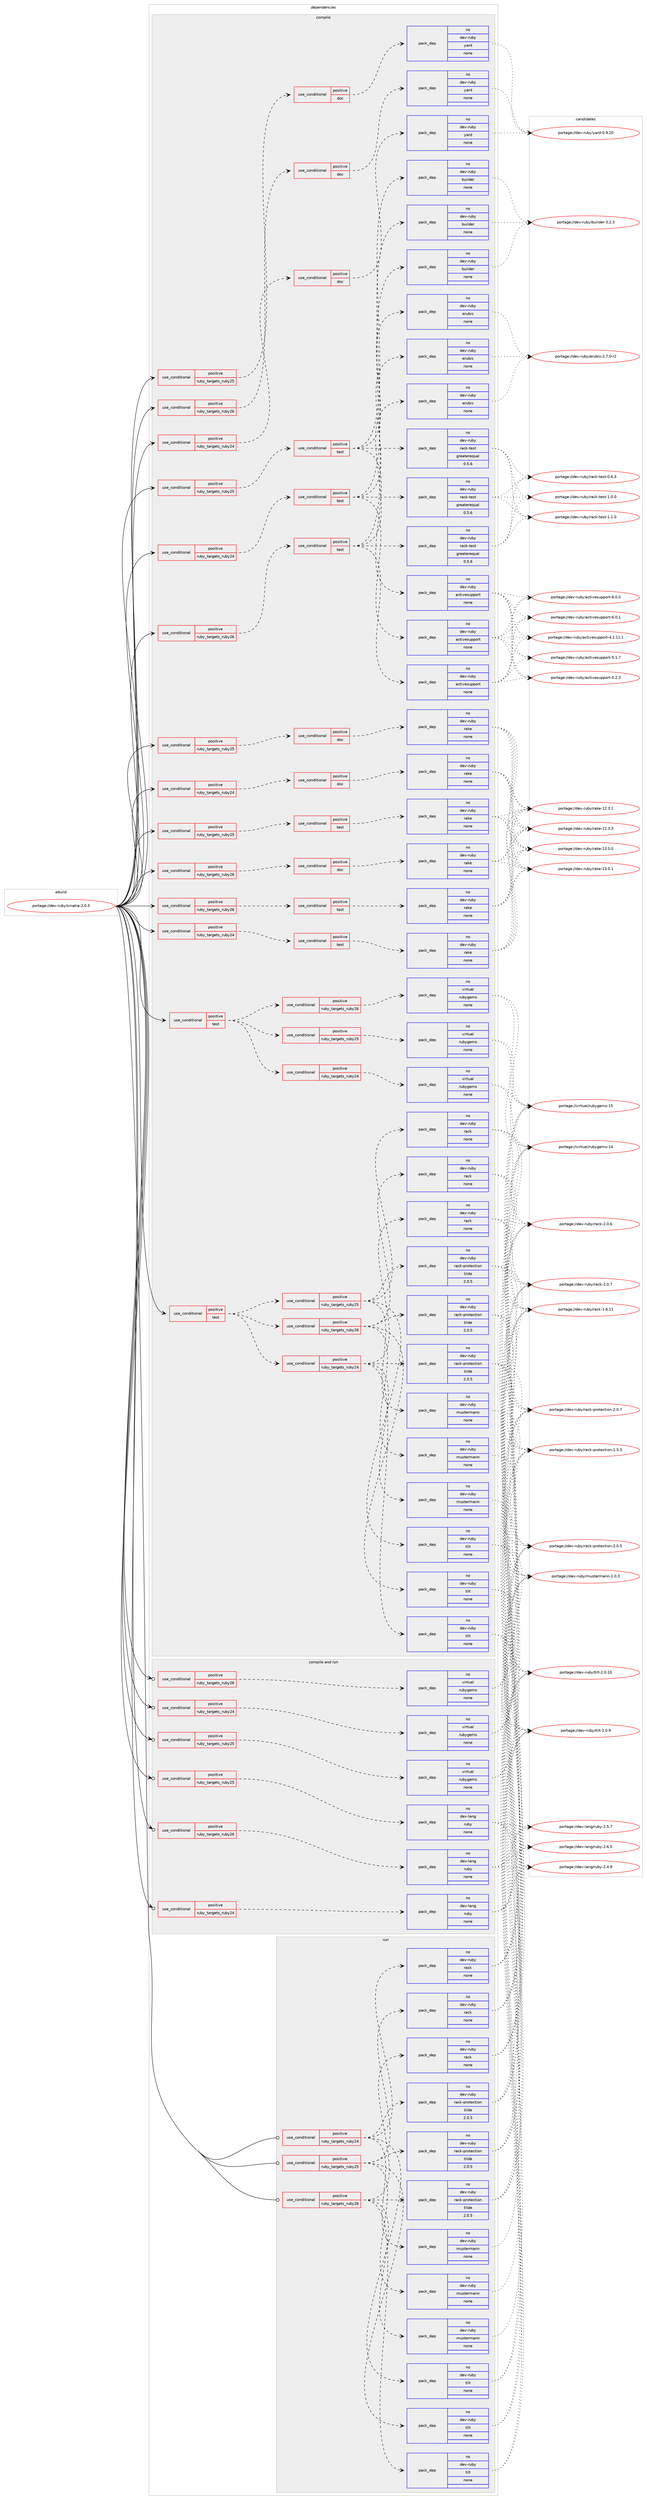 digraph prolog {

# *************
# Graph options
# *************

newrank=true;
concentrate=true;
compound=true;
graph [rankdir=LR,fontname=Helvetica,fontsize=10,ranksep=1.5];#, ranksep=2.5, nodesep=0.2];
edge  [arrowhead=vee];
node  [fontname=Helvetica,fontsize=10];

# **********
# The ebuild
# **********

subgraph cluster_leftcol {
color=gray;
rank=same;
label=<<i>ebuild</i>>;
id [label="portage://dev-ruby/sinatra-2.0.5", color=red, width=4, href="../dev-ruby/sinatra-2.0.5.svg"];
}

# ****************
# The dependencies
# ****************

subgraph cluster_midcol {
color=gray;
label=<<i>dependencies</i>>;
subgraph cluster_compile {
fillcolor="#eeeeee";
style=filled;
label=<<i>compile</i>>;
subgraph cond66553 {
dependency250126 [label=<<TABLE BORDER="0" CELLBORDER="1" CELLSPACING="0" CELLPADDING="4"><TR><TD ROWSPAN="3" CELLPADDING="10">use_conditional</TD></TR><TR><TD>positive</TD></TR><TR><TD>ruby_targets_ruby24</TD></TR></TABLE>>, shape=none, color=red];
subgraph cond66554 {
dependency250127 [label=<<TABLE BORDER="0" CELLBORDER="1" CELLSPACING="0" CELLPADDING="4"><TR><TD ROWSPAN="3" CELLPADDING="10">use_conditional</TD></TR><TR><TD>positive</TD></TR><TR><TD>doc</TD></TR></TABLE>>, shape=none, color=red];
subgraph pack180012 {
dependency250128 [label=<<TABLE BORDER="0" CELLBORDER="1" CELLSPACING="0" CELLPADDING="4" WIDTH="220"><TR><TD ROWSPAN="6" CELLPADDING="30">pack_dep</TD></TR><TR><TD WIDTH="110">no</TD></TR><TR><TD>dev-ruby</TD></TR><TR><TD>rake</TD></TR><TR><TD>none</TD></TR><TR><TD></TD></TR></TABLE>>, shape=none, color=blue];
}
dependency250127:e -> dependency250128:w [weight=20,style="dashed",arrowhead="vee"];
}
dependency250126:e -> dependency250127:w [weight=20,style="dashed",arrowhead="vee"];
}
id:e -> dependency250126:w [weight=20,style="solid",arrowhead="vee"];
subgraph cond66555 {
dependency250129 [label=<<TABLE BORDER="0" CELLBORDER="1" CELLSPACING="0" CELLPADDING="4"><TR><TD ROWSPAN="3" CELLPADDING="10">use_conditional</TD></TR><TR><TD>positive</TD></TR><TR><TD>ruby_targets_ruby24</TD></TR></TABLE>>, shape=none, color=red];
subgraph cond66556 {
dependency250130 [label=<<TABLE BORDER="0" CELLBORDER="1" CELLSPACING="0" CELLPADDING="4"><TR><TD ROWSPAN="3" CELLPADDING="10">use_conditional</TD></TR><TR><TD>positive</TD></TR><TR><TD>doc</TD></TR></TABLE>>, shape=none, color=red];
subgraph pack180013 {
dependency250131 [label=<<TABLE BORDER="0" CELLBORDER="1" CELLSPACING="0" CELLPADDING="4" WIDTH="220"><TR><TD ROWSPAN="6" CELLPADDING="30">pack_dep</TD></TR><TR><TD WIDTH="110">no</TD></TR><TR><TD>dev-ruby</TD></TR><TR><TD>yard</TD></TR><TR><TD>none</TD></TR><TR><TD></TD></TR></TABLE>>, shape=none, color=blue];
}
dependency250130:e -> dependency250131:w [weight=20,style="dashed",arrowhead="vee"];
}
dependency250129:e -> dependency250130:w [weight=20,style="dashed",arrowhead="vee"];
}
id:e -> dependency250129:w [weight=20,style="solid",arrowhead="vee"];
subgraph cond66557 {
dependency250132 [label=<<TABLE BORDER="0" CELLBORDER="1" CELLSPACING="0" CELLPADDING="4"><TR><TD ROWSPAN="3" CELLPADDING="10">use_conditional</TD></TR><TR><TD>positive</TD></TR><TR><TD>ruby_targets_ruby24</TD></TR></TABLE>>, shape=none, color=red];
subgraph cond66558 {
dependency250133 [label=<<TABLE BORDER="0" CELLBORDER="1" CELLSPACING="0" CELLPADDING="4"><TR><TD ROWSPAN="3" CELLPADDING="10">use_conditional</TD></TR><TR><TD>positive</TD></TR><TR><TD>test</TD></TR></TABLE>>, shape=none, color=red];
subgraph pack180014 {
dependency250134 [label=<<TABLE BORDER="0" CELLBORDER="1" CELLSPACING="0" CELLPADDING="4" WIDTH="220"><TR><TD ROWSPAN="6" CELLPADDING="30">pack_dep</TD></TR><TR><TD WIDTH="110">no</TD></TR><TR><TD>dev-ruby</TD></TR><TR><TD>rack-test</TD></TR><TR><TD>greaterequal</TD></TR><TR><TD>0.5.6</TD></TR></TABLE>>, shape=none, color=blue];
}
dependency250133:e -> dependency250134:w [weight=20,style="dashed",arrowhead="vee"];
subgraph pack180015 {
dependency250135 [label=<<TABLE BORDER="0" CELLBORDER="1" CELLSPACING="0" CELLPADDING="4" WIDTH="220"><TR><TD ROWSPAN="6" CELLPADDING="30">pack_dep</TD></TR><TR><TD WIDTH="110">no</TD></TR><TR><TD>dev-ruby</TD></TR><TR><TD>erubis</TD></TR><TR><TD>none</TD></TR><TR><TD></TD></TR></TABLE>>, shape=none, color=blue];
}
dependency250133:e -> dependency250135:w [weight=20,style="dashed",arrowhead="vee"];
subgraph pack180016 {
dependency250136 [label=<<TABLE BORDER="0" CELLBORDER="1" CELLSPACING="0" CELLPADDING="4" WIDTH="220"><TR><TD ROWSPAN="6" CELLPADDING="30">pack_dep</TD></TR><TR><TD WIDTH="110">no</TD></TR><TR><TD>dev-ruby</TD></TR><TR><TD>builder</TD></TR><TR><TD>none</TD></TR><TR><TD></TD></TR></TABLE>>, shape=none, color=blue];
}
dependency250133:e -> dependency250136:w [weight=20,style="dashed",arrowhead="vee"];
subgraph pack180017 {
dependency250137 [label=<<TABLE BORDER="0" CELLBORDER="1" CELLSPACING="0" CELLPADDING="4" WIDTH="220"><TR><TD ROWSPAN="6" CELLPADDING="30">pack_dep</TD></TR><TR><TD WIDTH="110">no</TD></TR><TR><TD>dev-ruby</TD></TR><TR><TD>activesupport</TD></TR><TR><TD>none</TD></TR><TR><TD></TD></TR></TABLE>>, shape=none, color=blue];
}
dependency250133:e -> dependency250137:w [weight=20,style="dashed",arrowhead="vee"];
}
dependency250132:e -> dependency250133:w [weight=20,style="dashed",arrowhead="vee"];
}
id:e -> dependency250132:w [weight=20,style="solid",arrowhead="vee"];
subgraph cond66559 {
dependency250138 [label=<<TABLE BORDER="0" CELLBORDER="1" CELLSPACING="0" CELLPADDING="4"><TR><TD ROWSPAN="3" CELLPADDING="10">use_conditional</TD></TR><TR><TD>positive</TD></TR><TR><TD>ruby_targets_ruby24</TD></TR></TABLE>>, shape=none, color=red];
subgraph cond66560 {
dependency250139 [label=<<TABLE BORDER="0" CELLBORDER="1" CELLSPACING="0" CELLPADDING="4"><TR><TD ROWSPAN="3" CELLPADDING="10">use_conditional</TD></TR><TR><TD>positive</TD></TR><TR><TD>test</TD></TR></TABLE>>, shape=none, color=red];
subgraph pack180018 {
dependency250140 [label=<<TABLE BORDER="0" CELLBORDER="1" CELLSPACING="0" CELLPADDING="4" WIDTH="220"><TR><TD ROWSPAN="6" CELLPADDING="30">pack_dep</TD></TR><TR><TD WIDTH="110">no</TD></TR><TR><TD>dev-ruby</TD></TR><TR><TD>rake</TD></TR><TR><TD>none</TD></TR><TR><TD></TD></TR></TABLE>>, shape=none, color=blue];
}
dependency250139:e -> dependency250140:w [weight=20,style="dashed",arrowhead="vee"];
}
dependency250138:e -> dependency250139:w [weight=20,style="dashed",arrowhead="vee"];
}
id:e -> dependency250138:w [weight=20,style="solid",arrowhead="vee"];
subgraph cond66561 {
dependency250141 [label=<<TABLE BORDER="0" CELLBORDER="1" CELLSPACING="0" CELLPADDING="4"><TR><TD ROWSPAN="3" CELLPADDING="10">use_conditional</TD></TR><TR><TD>positive</TD></TR><TR><TD>ruby_targets_ruby25</TD></TR></TABLE>>, shape=none, color=red];
subgraph cond66562 {
dependency250142 [label=<<TABLE BORDER="0" CELLBORDER="1" CELLSPACING="0" CELLPADDING="4"><TR><TD ROWSPAN="3" CELLPADDING="10">use_conditional</TD></TR><TR><TD>positive</TD></TR><TR><TD>doc</TD></TR></TABLE>>, shape=none, color=red];
subgraph pack180019 {
dependency250143 [label=<<TABLE BORDER="0" CELLBORDER="1" CELLSPACING="0" CELLPADDING="4" WIDTH="220"><TR><TD ROWSPAN="6" CELLPADDING="30">pack_dep</TD></TR><TR><TD WIDTH="110">no</TD></TR><TR><TD>dev-ruby</TD></TR><TR><TD>rake</TD></TR><TR><TD>none</TD></TR><TR><TD></TD></TR></TABLE>>, shape=none, color=blue];
}
dependency250142:e -> dependency250143:w [weight=20,style="dashed",arrowhead="vee"];
}
dependency250141:e -> dependency250142:w [weight=20,style="dashed",arrowhead="vee"];
}
id:e -> dependency250141:w [weight=20,style="solid",arrowhead="vee"];
subgraph cond66563 {
dependency250144 [label=<<TABLE BORDER="0" CELLBORDER="1" CELLSPACING="0" CELLPADDING="4"><TR><TD ROWSPAN="3" CELLPADDING="10">use_conditional</TD></TR><TR><TD>positive</TD></TR><TR><TD>ruby_targets_ruby25</TD></TR></TABLE>>, shape=none, color=red];
subgraph cond66564 {
dependency250145 [label=<<TABLE BORDER="0" CELLBORDER="1" CELLSPACING="0" CELLPADDING="4"><TR><TD ROWSPAN="3" CELLPADDING="10">use_conditional</TD></TR><TR><TD>positive</TD></TR><TR><TD>doc</TD></TR></TABLE>>, shape=none, color=red];
subgraph pack180020 {
dependency250146 [label=<<TABLE BORDER="0" CELLBORDER="1" CELLSPACING="0" CELLPADDING="4" WIDTH="220"><TR><TD ROWSPAN="6" CELLPADDING="30">pack_dep</TD></TR><TR><TD WIDTH="110">no</TD></TR><TR><TD>dev-ruby</TD></TR><TR><TD>yard</TD></TR><TR><TD>none</TD></TR><TR><TD></TD></TR></TABLE>>, shape=none, color=blue];
}
dependency250145:e -> dependency250146:w [weight=20,style="dashed",arrowhead="vee"];
}
dependency250144:e -> dependency250145:w [weight=20,style="dashed",arrowhead="vee"];
}
id:e -> dependency250144:w [weight=20,style="solid",arrowhead="vee"];
subgraph cond66565 {
dependency250147 [label=<<TABLE BORDER="0" CELLBORDER="1" CELLSPACING="0" CELLPADDING="4"><TR><TD ROWSPAN="3" CELLPADDING="10">use_conditional</TD></TR><TR><TD>positive</TD></TR><TR><TD>ruby_targets_ruby25</TD></TR></TABLE>>, shape=none, color=red];
subgraph cond66566 {
dependency250148 [label=<<TABLE BORDER="0" CELLBORDER="1" CELLSPACING="0" CELLPADDING="4"><TR><TD ROWSPAN="3" CELLPADDING="10">use_conditional</TD></TR><TR><TD>positive</TD></TR><TR><TD>test</TD></TR></TABLE>>, shape=none, color=red];
subgraph pack180021 {
dependency250149 [label=<<TABLE BORDER="0" CELLBORDER="1" CELLSPACING="0" CELLPADDING="4" WIDTH="220"><TR><TD ROWSPAN="6" CELLPADDING="30">pack_dep</TD></TR><TR><TD WIDTH="110">no</TD></TR><TR><TD>dev-ruby</TD></TR><TR><TD>rack-test</TD></TR><TR><TD>greaterequal</TD></TR><TR><TD>0.5.6</TD></TR></TABLE>>, shape=none, color=blue];
}
dependency250148:e -> dependency250149:w [weight=20,style="dashed",arrowhead="vee"];
subgraph pack180022 {
dependency250150 [label=<<TABLE BORDER="0" CELLBORDER="1" CELLSPACING="0" CELLPADDING="4" WIDTH="220"><TR><TD ROWSPAN="6" CELLPADDING="30">pack_dep</TD></TR><TR><TD WIDTH="110">no</TD></TR><TR><TD>dev-ruby</TD></TR><TR><TD>erubis</TD></TR><TR><TD>none</TD></TR><TR><TD></TD></TR></TABLE>>, shape=none, color=blue];
}
dependency250148:e -> dependency250150:w [weight=20,style="dashed",arrowhead="vee"];
subgraph pack180023 {
dependency250151 [label=<<TABLE BORDER="0" CELLBORDER="1" CELLSPACING="0" CELLPADDING="4" WIDTH="220"><TR><TD ROWSPAN="6" CELLPADDING="30">pack_dep</TD></TR><TR><TD WIDTH="110">no</TD></TR><TR><TD>dev-ruby</TD></TR><TR><TD>builder</TD></TR><TR><TD>none</TD></TR><TR><TD></TD></TR></TABLE>>, shape=none, color=blue];
}
dependency250148:e -> dependency250151:w [weight=20,style="dashed",arrowhead="vee"];
subgraph pack180024 {
dependency250152 [label=<<TABLE BORDER="0" CELLBORDER="1" CELLSPACING="0" CELLPADDING="4" WIDTH="220"><TR><TD ROWSPAN="6" CELLPADDING="30">pack_dep</TD></TR><TR><TD WIDTH="110">no</TD></TR><TR><TD>dev-ruby</TD></TR><TR><TD>activesupport</TD></TR><TR><TD>none</TD></TR><TR><TD></TD></TR></TABLE>>, shape=none, color=blue];
}
dependency250148:e -> dependency250152:w [weight=20,style="dashed",arrowhead="vee"];
}
dependency250147:e -> dependency250148:w [weight=20,style="dashed",arrowhead="vee"];
}
id:e -> dependency250147:w [weight=20,style="solid",arrowhead="vee"];
subgraph cond66567 {
dependency250153 [label=<<TABLE BORDER="0" CELLBORDER="1" CELLSPACING="0" CELLPADDING="4"><TR><TD ROWSPAN="3" CELLPADDING="10">use_conditional</TD></TR><TR><TD>positive</TD></TR><TR><TD>ruby_targets_ruby25</TD></TR></TABLE>>, shape=none, color=red];
subgraph cond66568 {
dependency250154 [label=<<TABLE BORDER="0" CELLBORDER="1" CELLSPACING="0" CELLPADDING="4"><TR><TD ROWSPAN="3" CELLPADDING="10">use_conditional</TD></TR><TR><TD>positive</TD></TR><TR><TD>test</TD></TR></TABLE>>, shape=none, color=red];
subgraph pack180025 {
dependency250155 [label=<<TABLE BORDER="0" CELLBORDER="1" CELLSPACING="0" CELLPADDING="4" WIDTH="220"><TR><TD ROWSPAN="6" CELLPADDING="30">pack_dep</TD></TR><TR><TD WIDTH="110">no</TD></TR><TR><TD>dev-ruby</TD></TR><TR><TD>rake</TD></TR><TR><TD>none</TD></TR><TR><TD></TD></TR></TABLE>>, shape=none, color=blue];
}
dependency250154:e -> dependency250155:w [weight=20,style="dashed",arrowhead="vee"];
}
dependency250153:e -> dependency250154:w [weight=20,style="dashed",arrowhead="vee"];
}
id:e -> dependency250153:w [weight=20,style="solid",arrowhead="vee"];
subgraph cond66569 {
dependency250156 [label=<<TABLE BORDER="0" CELLBORDER="1" CELLSPACING="0" CELLPADDING="4"><TR><TD ROWSPAN="3" CELLPADDING="10">use_conditional</TD></TR><TR><TD>positive</TD></TR><TR><TD>ruby_targets_ruby26</TD></TR></TABLE>>, shape=none, color=red];
subgraph cond66570 {
dependency250157 [label=<<TABLE BORDER="0" CELLBORDER="1" CELLSPACING="0" CELLPADDING="4"><TR><TD ROWSPAN="3" CELLPADDING="10">use_conditional</TD></TR><TR><TD>positive</TD></TR><TR><TD>doc</TD></TR></TABLE>>, shape=none, color=red];
subgraph pack180026 {
dependency250158 [label=<<TABLE BORDER="0" CELLBORDER="1" CELLSPACING="0" CELLPADDING="4" WIDTH="220"><TR><TD ROWSPAN="6" CELLPADDING="30">pack_dep</TD></TR><TR><TD WIDTH="110">no</TD></TR><TR><TD>dev-ruby</TD></TR><TR><TD>rake</TD></TR><TR><TD>none</TD></TR><TR><TD></TD></TR></TABLE>>, shape=none, color=blue];
}
dependency250157:e -> dependency250158:w [weight=20,style="dashed",arrowhead="vee"];
}
dependency250156:e -> dependency250157:w [weight=20,style="dashed",arrowhead="vee"];
}
id:e -> dependency250156:w [weight=20,style="solid",arrowhead="vee"];
subgraph cond66571 {
dependency250159 [label=<<TABLE BORDER="0" CELLBORDER="1" CELLSPACING="0" CELLPADDING="4"><TR><TD ROWSPAN="3" CELLPADDING="10">use_conditional</TD></TR><TR><TD>positive</TD></TR><TR><TD>ruby_targets_ruby26</TD></TR></TABLE>>, shape=none, color=red];
subgraph cond66572 {
dependency250160 [label=<<TABLE BORDER="0" CELLBORDER="1" CELLSPACING="0" CELLPADDING="4"><TR><TD ROWSPAN="3" CELLPADDING="10">use_conditional</TD></TR><TR><TD>positive</TD></TR><TR><TD>doc</TD></TR></TABLE>>, shape=none, color=red];
subgraph pack180027 {
dependency250161 [label=<<TABLE BORDER="0" CELLBORDER="1" CELLSPACING="0" CELLPADDING="4" WIDTH="220"><TR><TD ROWSPAN="6" CELLPADDING="30">pack_dep</TD></TR><TR><TD WIDTH="110">no</TD></TR><TR><TD>dev-ruby</TD></TR><TR><TD>yard</TD></TR><TR><TD>none</TD></TR><TR><TD></TD></TR></TABLE>>, shape=none, color=blue];
}
dependency250160:e -> dependency250161:w [weight=20,style="dashed",arrowhead="vee"];
}
dependency250159:e -> dependency250160:w [weight=20,style="dashed",arrowhead="vee"];
}
id:e -> dependency250159:w [weight=20,style="solid",arrowhead="vee"];
subgraph cond66573 {
dependency250162 [label=<<TABLE BORDER="0" CELLBORDER="1" CELLSPACING="0" CELLPADDING="4"><TR><TD ROWSPAN="3" CELLPADDING="10">use_conditional</TD></TR><TR><TD>positive</TD></TR><TR><TD>ruby_targets_ruby26</TD></TR></TABLE>>, shape=none, color=red];
subgraph cond66574 {
dependency250163 [label=<<TABLE BORDER="0" CELLBORDER="1" CELLSPACING="0" CELLPADDING="4"><TR><TD ROWSPAN="3" CELLPADDING="10">use_conditional</TD></TR><TR><TD>positive</TD></TR><TR><TD>test</TD></TR></TABLE>>, shape=none, color=red];
subgraph pack180028 {
dependency250164 [label=<<TABLE BORDER="0" CELLBORDER="1" CELLSPACING="0" CELLPADDING="4" WIDTH="220"><TR><TD ROWSPAN="6" CELLPADDING="30">pack_dep</TD></TR><TR><TD WIDTH="110">no</TD></TR><TR><TD>dev-ruby</TD></TR><TR><TD>rack-test</TD></TR><TR><TD>greaterequal</TD></TR><TR><TD>0.5.6</TD></TR></TABLE>>, shape=none, color=blue];
}
dependency250163:e -> dependency250164:w [weight=20,style="dashed",arrowhead="vee"];
subgraph pack180029 {
dependency250165 [label=<<TABLE BORDER="0" CELLBORDER="1" CELLSPACING="0" CELLPADDING="4" WIDTH="220"><TR><TD ROWSPAN="6" CELLPADDING="30">pack_dep</TD></TR><TR><TD WIDTH="110">no</TD></TR><TR><TD>dev-ruby</TD></TR><TR><TD>erubis</TD></TR><TR><TD>none</TD></TR><TR><TD></TD></TR></TABLE>>, shape=none, color=blue];
}
dependency250163:e -> dependency250165:w [weight=20,style="dashed",arrowhead="vee"];
subgraph pack180030 {
dependency250166 [label=<<TABLE BORDER="0" CELLBORDER="1" CELLSPACING="0" CELLPADDING="4" WIDTH="220"><TR><TD ROWSPAN="6" CELLPADDING="30">pack_dep</TD></TR><TR><TD WIDTH="110">no</TD></TR><TR><TD>dev-ruby</TD></TR><TR><TD>builder</TD></TR><TR><TD>none</TD></TR><TR><TD></TD></TR></TABLE>>, shape=none, color=blue];
}
dependency250163:e -> dependency250166:w [weight=20,style="dashed",arrowhead="vee"];
subgraph pack180031 {
dependency250167 [label=<<TABLE BORDER="0" CELLBORDER="1" CELLSPACING="0" CELLPADDING="4" WIDTH="220"><TR><TD ROWSPAN="6" CELLPADDING="30">pack_dep</TD></TR><TR><TD WIDTH="110">no</TD></TR><TR><TD>dev-ruby</TD></TR><TR><TD>activesupport</TD></TR><TR><TD>none</TD></TR><TR><TD></TD></TR></TABLE>>, shape=none, color=blue];
}
dependency250163:e -> dependency250167:w [weight=20,style="dashed",arrowhead="vee"];
}
dependency250162:e -> dependency250163:w [weight=20,style="dashed",arrowhead="vee"];
}
id:e -> dependency250162:w [weight=20,style="solid",arrowhead="vee"];
subgraph cond66575 {
dependency250168 [label=<<TABLE BORDER="0" CELLBORDER="1" CELLSPACING="0" CELLPADDING="4"><TR><TD ROWSPAN="3" CELLPADDING="10">use_conditional</TD></TR><TR><TD>positive</TD></TR><TR><TD>ruby_targets_ruby26</TD></TR></TABLE>>, shape=none, color=red];
subgraph cond66576 {
dependency250169 [label=<<TABLE BORDER="0" CELLBORDER="1" CELLSPACING="0" CELLPADDING="4"><TR><TD ROWSPAN="3" CELLPADDING="10">use_conditional</TD></TR><TR><TD>positive</TD></TR><TR><TD>test</TD></TR></TABLE>>, shape=none, color=red];
subgraph pack180032 {
dependency250170 [label=<<TABLE BORDER="0" CELLBORDER="1" CELLSPACING="0" CELLPADDING="4" WIDTH="220"><TR><TD ROWSPAN="6" CELLPADDING="30">pack_dep</TD></TR><TR><TD WIDTH="110">no</TD></TR><TR><TD>dev-ruby</TD></TR><TR><TD>rake</TD></TR><TR><TD>none</TD></TR><TR><TD></TD></TR></TABLE>>, shape=none, color=blue];
}
dependency250169:e -> dependency250170:w [weight=20,style="dashed",arrowhead="vee"];
}
dependency250168:e -> dependency250169:w [weight=20,style="dashed",arrowhead="vee"];
}
id:e -> dependency250168:w [weight=20,style="solid",arrowhead="vee"];
subgraph cond66577 {
dependency250171 [label=<<TABLE BORDER="0" CELLBORDER="1" CELLSPACING="0" CELLPADDING="4"><TR><TD ROWSPAN="3" CELLPADDING="10">use_conditional</TD></TR><TR><TD>positive</TD></TR><TR><TD>test</TD></TR></TABLE>>, shape=none, color=red];
subgraph cond66578 {
dependency250172 [label=<<TABLE BORDER="0" CELLBORDER="1" CELLSPACING="0" CELLPADDING="4"><TR><TD ROWSPAN="3" CELLPADDING="10">use_conditional</TD></TR><TR><TD>positive</TD></TR><TR><TD>ruby_targets_ruby24</TD></TR></TABLE>>, shape=none, color=red];
subgraph pack180033 {
dependency250173 [label=<<TABLE BORDER="0" CELLBORDER="1" CELLSPACING="0" CELLPADDING="4" WIDTH="220"><TR><TD ROWSPAN="6" CELLPADDING="30">pack_dep</TD></TR><TR><TD WIDTH="110">no</TD></TR><TR><TD>dev-ruby</TD></TR><TR><TD>mustermann</TD></TR><TR><TD>none</TD></TR><TR><TD></TD></TR></TABLE>>, shape=none, color=blue];
}
dependency250172:e -> dependency250173:w [weight=20,style="dashed",arrowhead="vee"];
subgraph pack180034 {
dependency250174 [label=<<TABLE BORDER="0" CELLBORDER="1" CELLSPACING="0" CELLPADDING="4" WIDTH="220"><TR><TD ROWSPAN="6" CELLPADDING="30">pack_dep</TD></TR><TR><TD WIDTH="110">no</TD></TR><TR><TD>dev-ruby</TD></TR><TR><TD>rack</TD></TR><TR><TD>none</TD></TR><TR><TD></TD></TR></TABLE>>, shape=none, color=blue];
}
dependency250172:e -> dependency250174:w [weight=20,style="dashed",arrowhead="vee"];
subgraph pack180035 {
dependency250175 [label=<<TABLE BORDER="0" CELLBORDER="1" CELLSPACING="0" CELLPADDING="4" WIDTH="220"><TR><TD ROWSPAN="6" CELLPADDING="30">pack_dep</TD></TR><TR><TD WIDTH="110">no</TD></TR><TR><TD>dev-ruby</TD></TR><TR><TD>rack-protection</TD></TR><TR><TD>tilde</TD></TR><TR><TD>2.0.5</TD></TR></TABLE>>, shape=none, color=blue];
}
dependency250172:e -> dependency250175:w [weight=20,style="dashed",arrowhead="vee"];
subgraph pack180036 {
dependency250176 [label=<<TABLE BORDER="0" CELLBORDER="1" CELLSPACING="0" CELLPADDING="4" WIDTH="220"><TR><TD ROWSPAN="6" CELLPADDING="30">pack_dep</TD></TR><TR><TD WIDTH="110">no</TD></TR><TR><TD>dev-ruby</TD></TR><TR><TD>tilt</TD></TR><TR><TD>none</TD></TR><TR><TD></TD></TR></TABLE>>, shape=none, color=blue];
}
dependency250172:e -> dependency250176:w [weight=20,style="dashed",arrowhead="vee"];
}
dependency250171:e -> dependency250172:w [weight=20,style="dashed",arrowhead="vee"];
subgraph cond66579 {
dependency250177 [label=<<TABLE BORDER="0" CELLBORDER="1" CELLSPACING="0" CELLPADDING="4"><TR><TD ROWSPAN="3" CELLPADDING="10">use_conditional</TD></TR><TR><TD>positive</TD></TR><TR><TD>ruby_targets_ruby25</TD></TR></TABLE>>, shape=none, color=red];
subgraph pack180037 {
dependency250178 [label=<<TABLE BORDER="0" CELLBORDER="1" CELLSPACING="0" CELLPADDING="4" WIDTH="220"><TR><TD ROWSPAN="6" CELLPADDING="30">pack_dep</TD></TR><TR><TD WIDTH="110">no</TD></TR><TR><TD>dev-ruby</TD></TR><TR><TD>mustermann</TD></TR><TR><TD>none</TD></TR><TR><TD></TD></TR></TABLE>>, shape=none, color=blue];
}
dependency250177:e -> dependency250178:w [weight=20,style="dashed",arrowhead="vee"];
subgraph pack180038 {
dependency250179 [label=<<TABLE BORDER="0" CELLBORDER="1" CELLSPACING="0" CELLPADDING="4" WIDTH="220"><TR><TD ROWSPAN="6" CELLPADDING="30">pack_dep</TD></TR><TR><TD WIDTH="110">no</TD></TR><TR><TD>dev-ruby</TD></TR><TR><TD>rack</TD></TR><TR><TD>none</TD></TR><TR><TD></TD></TR></TABLE>>, shape=none, color=blue];
}
dependency250177:e -> dependency250179:w [weight=20,style="dashed",arrowhead="vee"];
subgraph pack180039 {
dependency250180 [label=<<TABLE BORDER="0" CELLBORDER="1" CELLSPACING="0" CELLPADDING="4" WIDTH="220"><TR><TD ROWSPAN="6" CELLPADDING="30">pack_dep</TD></TR><TR><TD WIDTH="110">no</TD></TR><TR><TD>dev-ruby</TD></TR><TR><TD>rack-protection</TD></TR><TR><TD>tilde</TD></TR><TR><TD>2.0.5</TD></TR></TABLE>>, shape=none, color=blue];
}
dependency250177:e -> dependency250180:w [weight=20,style="dashed",arrowhead="vee"];
subgraph pack180040 {
dependency250181 [label=<<TABLE BORDER="0" CELLBORDER="1" CELLSPACING="0" CELLPADDING="4" WIDTH="220"><TR><TD ROWSPAN="6" CELLPADDING="30">pack_dep</TD></TR><TR><TD WIDTH="110">no</TD></TR><TR><TD>dev-ruby</TD></TR><TR><TD>tilt</TD></TR><TR><TD>none</TD></TR><TR><TD></TD></TR></TABLE>>, shape=none, color=blue];
}
dependency250177:e -> dependency250181:w [weight=20,style="dashed",arrowhead="vee"];
}
dependency250171:e -> dependency250177:w [weight=20,style="dashed",arrowhead="vee"];
subgraph cond66580 {
dependency250182 [label=<<TABLE BORDER="0" CELLBORDER="1" CELLSPACING="0" CELLPADDING="4"><TR><TD ROWSPAN="3" CELLPADDING="10">use_conditional</TD></TR><TR><TD>positive</TD></TR><TR><TD>ruby_targets_ruby26</TD></TR></TABLE>>, shape=none, color=red];
subgraph pack180041 {
dependency250183 [label=<<TABLE BORDER="0" CELLBORDER="1" CELLSPACING="0" CELLPADDING="4" WIDTH="220"><TR><TD ROWSPAN="6" CELLPADDING="30">pack_dep</TD></TR><TR><TD WIDTH="110">no</TD></TR><TR><TD>dev-ruby</TD></TR><TR><TD>mustermann</TD></TR><TR><TD>none</TD></TR><TR><TD></TD></TR></TABLE>>, shape=none, color=blue];
}
dependency250182:e -> dependency250183:w [weight=20,style="dashed",arrowhead="vee"];
subgraph pack180042 {
dependency250184 [label=<<TABLE BORDER="0" CELLBORDER="1" CELLSPACING="0" CELLPADDING="4" WIDTH="220"><TR><TD ROWSPAN="6" CELLPADDING="30">pack_dep</TD></TR><TR><TD WIDTH="110">no</TD></TR><TR><TD>dev-ruby</TD></TR><TR><TD>rack</TD></TR><TR><TD>none</TD></TR><TR><TD></TD></TR></TABLE>>, shape=none, color=blue];
}
dependency250182:e -> dependency250184:w [weight=20,style="dashed",arrowhead="vee"];
subgraph pack180043 {
dependency250185 [label=<<TABLE BORDER="0" CELLBORDER="1" CELLSPACING="0" CELLPADDING="4" WIDTH="220"><TR><TD ROWSPAN="6" CELLPADDING="30">pack_dep</TD></TR><TR><TD WIDTH="110">no</TD></TR><TR><TD>dev-ruby</TD></TR><TR><TD>rack-protection</TD></TR><TR><TD>tilde</TD></TR><TR><TD>2.0.5</TD></TR></TABLE>>, shape=none, color=blue];
}
dependency250182:e -> dependency250185:w [weight=20,style="dashed",arrowhead="vee"];
subgraph pack180044 {
dependency250186 [label=<<TABLE BORDER="0" CELLBORDER="1" CELLSPACING="0" CELLPADDING="4" WIDTH="220"><TR><TD ROWSPAN="6" CELLPADDING="30">pack_dep</TD></TR><TR><TD WIDTH="110">no</TD></TR><TR><TD>dev-ruby</TD></TR><TR><TD>tilt</TD></TR><TR><TD>none</TD></TR><TR><TD></TD></TR></TABLE>>, shape=none, color=blue];
}
dependency250182:e -> dependency250186:w [weight=20,style="dashed",arrowhead="vee"];
}
dependency250171:e -> dependency250182:w [weight=20,style="dashed",arrowhead="vee"];
}
id:e -> dependency250171:w [weight=20,style="solid",arrowhead="vee"];
subgraph cond66581 {
dependency250187 [label=<<TABLE BORDER="0" CELLBORDER="1" CELLSPACING="0" CELLPADDING="4"><TR><TD ROWSPAN="3" CELLPADDING="10">use_conditional</TD></TR><TR><TD>positive</TD></TR><TR><TD>test</TD></TR></TABLE>>, shape=none, color=red];
subgraph cond66582 {
dependency250188 [label=<<TABLE BORDER="0" CELLBORDER="1" CELLSPACING="0" CELLPADDING="4"><TR><TD ROWSPAN="3" CELLPADDING="10">use_conditional</TD></TR><TR><TD>positive</TD></TR><TR><TD>ruby_targets_ruby24</TD></TR></TABLE>>, shape=none, color=red];
subgraph pack180045 {
dependency250189 [label=<<TABLE BORDER="0" CELLBORDER="1" CELLSPACING="0" CELLPADDING="4" WIDTH="220"><TR><TD ROWSPAN="6" CELLPADDING="30">pack_dep</TD></TR><TR><TD WIDTH="110">no</TD></TR><TR><TD>virtual</TD></TR><TR><TD>rubygems</TD></TR><TR><TD>none</TD></TR><TR><TD></TD></TR></TABLE>>, shape=none, color=blue];
}
dependency250188:e -> dependency250189:w [weight=20,style="dashed",arrowhead="vee"];
}
dependency250187:e -> dependency250188:w [weight=20,style="dashed",arrowhead="vee"];
subgraph cond66583 {
dependency250190 [label=<<TABLE BORDER="0" CELLBORDER="1" CELLSPACING="0" CELLPADDING="4"><TR><TD ROWSPAN="3" CELLPADDING="10">use_conditional</TD></TR><TR><TD>positive</TD></TR><TR><TD>ruby_targets_ruby25</TD></TR></TABLE>>, shape=none, color=red];
subgraph pack180046 {
dependency250191 [label=<<TABLE BORDER="0" CELLBORDER="1" CELLSPACING="0" CELLPADDING="4" WIDTH="220"><TR><TD ROWSPAN="6" CELLPADDING="30">pack_dep</TD></TR><TR><TD WIDTH="110">no</TD></TR><TR><TD>virtual</TD></TR><TR><TD>rubygems</TD></TR><TR><TD>none</TD></TR><TR><TD></TD></TR></TABLE>>, shape=none, color=blue];
}
dependency250190:e -> dependency250191:w [weight=20,style="dashed",arrowhead="vee"];
}
dependency250187:e -> dependency250190:w [weight=20,style="dashed",arrowhead="vee"];
subgraph cond66584 {
dependency250192 [label=<<TABLE BORDER="0" CELLBORDER="1" CELLSPACING="0" CELLPADDING="4"><TR><TD ROWSPAN="3" CELLPADDING="10">use_conditional</TD></TR><TR><TD>positive</TD></TR><TR><TD>ruby_targets_ruby26</TD></TR></TABLE>>, shape=none, color=red];
subgraph pack180047 {
dependency250193 [label=<<TABLE BORDER="0" CELLBORDER="1" CELLSPACING="0" CELLPADDING="4" WIDTH="220"><TR><TD ROWSPAN="6" CELLPADDING="30">pack_dep</TD></TR><TR><TD WIDTH="110">no</TD></TR><TR><TD>virtual</TD></TR><TR><TD>rubygems</TD></TR><TR><TD>none</TD></TR><TR><TD></TD></TR></TABLE>>, shape=none, color=blue];
}
dependency250192:e -> dependency250193:w [weight=20,style="dashed",arrowhead="vee"];
}
dependency250187:e -> dependency250192:w [weight=20,style="dashed",arrowhead="vee"];
}
id:e -> dependency250187:w [weight=20,style="solid",arrowhead="vee"];
}
subgraph cluster_compileandrun {
fillcolor="#eeeeee";
style=filled;
label=<<i>compile and run</i>>;
subgraph cond66585 {
dependency250194 [label=<<TABLE BORDER="0" CELLBORDER="1" CELLSPACING="0" CELLPADDING="4"><TR><TD ROWSPAN="3" CELLPADDING="10">use_conditional</TD></TR><TR><TD>positive</TD></TR><TR><TD>ruby_targets_ruby24</TD></TR></TABLE>>, shape=none, color=red];
subgraph pack180048 {
dependency250195 [label=<<TABLE BORDER="0" CELLBORDER="1" CELLSPACING="0" CELLPADDING="4" WIDTH="220"><TR><TD ROWSPAN="6" CELLPADDING="30">pack_dep</TD></TR><TR><TD WIDTH="110">no</TD></TR><TR><TD>dev-lang</TD></TR><TR><TD>ruby</TD></TR><TR><TD>none</TD></TR><TR><TD></TD></TR></TABLE>>, shape=none, color=blue];
}
dependency250194:e -> dependency250195:w [weight=20,style="dashed",arrowhead="vee"];
}
id:e -> dependency250194:w [weight=20,style="solid",arrowhead="odotvee"];
subgraph cond66586 {
dependency250196 [label=<<TABLE BORDER="0" CELLBORDER="1" CELLSPACING="0" CELLPADDING="4"><TR><TD ROWSPAN="3" CELLPADDING="10">use_conditional</TD></TR><TR><TD>positive</TD></TR><TR><TD>ruby_targets_ruby24</TD></TR></TABLE>>, shape=none, color=red];
subgraph pack180049 {
dependency250197 [label=<<TABLE BORDER="0" CELLBORDER="1" CELLSPACING="0" CELLPADDING="4" WIDTH="220"><TR><TD ROWSPAN="6" CELLPADDING="30">pack_dep</TD></TR><TR><TD WIDTH="110">no</TD></TR><TR><TD>virtual</TD></TR><TR><TD>rubygems</TD></TR><TR><TD>none</TD></TR><TR><TD></TD></TR></TABLE>>, shape=none, color=blue];
}
dependency250196:e -> dependency250197:w [weight=20,style="dashed",arrowhead="vee"];
}
id:e -> dependency250196:w [weight=20,style="solid",arrowhead="odotvee"];
subgraph cond66587 {
dependency250198 [label=<<TABLE BORDER="0" CELLBORDER="1" CELLSPACING="0" CELLPADDING="4"><TR><TD ROWSPAN="3" CELLPADDING="10">use_conditional</TD></TR><TR><TD>positive</TD></TR><TR><TD>ruby_targets_ruby25</TD></TR></TABLE>>, shape=none, color=red];
subgraph pack180050 {
dependency250199 [label=<<TABLE BORDER="0" CELLBORDER="1" CELLSPACING="0" CELLPADDING="4" WIDTH="220"><TR><TD ROWSPAN="6" CELLPADDING="30">pack_dep</TD></TR><TR><TD WIDTH="110">no</TD></TR><TR><TD>dev-lang</TD></TR><TR><TD>ruby</TD></TR><TR><TD>none</TD></TR><TR><TD></TD></TR></TABLE>>, shape=none, color=blue];
}
dependency250198:e -> dependency250199:w [weight=20,style="dashed",arrowhead="vee"];
}
id:e -> dependency250198:w [weight=20,style="solid",arrowhead="odotvee"];
subgraph cond66588 {
dependency250200 [label=<<TABLE BORDER="0" CELLBORDER="1" CELLSPACING="0" CELLPADDING="4"><TR><TD ROWSPAN="3" CELLPADDING="10">use_conditional</TD></TR><TR><TD>positive</TD></TR><TR><TD>ruby_targets_ruby25</TD></TR></TABLE>>, shape=none, color=red];
subgraph pack180051 {
dependency250201 [label=<<TABLE BORDER="0" CELLBORDER="1" CELLSPACING="0" CELLPADDING="4" WIDTH="220"><TR><TD ROWSPAN="6" CELLPADDING="30">pack_dep</TD></TR><TR><TD WIDTH="110">no</TD></TR><TR><TD>virtual</TD></TR><TR><TD>rubygems</TD></TR><TR><TD>none</TD></TR><TR><TD></TD></TR></TABLE>>, shape=none, color=blue];
}
dependency250200:e -> dependency250201:w [weight=20,style="dashed",arrowhead="vee"];
}
id:e -> dependency250200:w [weight=20,style="solid",arrowhead="odotvee"];
subgraph cond66589 {
dependency250202 [label=<<TABLE BORDER="0" CELLBORDER="1" CELLSPACING="0" CELLPADDING="4"><TR><TD ROWSPAN="3" CELLPADDING="10">use_conditional</TD></TR><TR><TD>positive</TD></TR><TR><TD>ruby_targets_ruby26</TD></TR></TABLE>>, shape=none, color=red];
subgraph pack180052 {
dependency250203 [label=<<TABLE BORDER="0" CELLBORDER="1" CELLSPACING="0" CELLPADDING="4" WIDTH="220"><TR><TD ROWSPAN="6" CELLPADDING="30">pack_dep</TD></TR><TR><TD WIDTH="110">no</TD></TR><TR><TD>dev-lang</TD></TR><TR><TD>ruby</TD></TR><TR><TD>none</TD></TR><TR><TD></TD></TR></TABLE>>, shape=none, color=blue];
}
dependency250202:e -> dependency250203:w [weight=20,style="dashed",arrowhead="vee"];
}
id:e -> dependency250202:w [weight=20,style="solid",arrowhead="odotvee"];
subgraph cond66590 {
dependency250204 [label=<<TABLE BORDER="0" CELLBORDER="1" CELLSPACING="0" CELLPADDING="4"><TR><TD ROWSPAN="3" CELLPADDING="10">use_conditional</TD></TR><TR><TD>positive</TD></TR><TR><TD>ruby_targets_ruby26</TD></TR></TABLE>>, shape=none, color=red];
subgraph pack180053 {
dependency250205 [label=<<TABLE BORDER="0" CELLBORDER="1" CELLSPACING="0" CELLPADDING="4" WIDTH="220"><TR><TD ROWSPAN="6" CELLPADDING="30">pack_dep</TD></TR><TR><TD WIDTH="110">no</TD></TR><TR><TD>virtual</TD></TR><TR><TD>rubygems</TD></TR><TR><TD>none</TD></TR><TR><TD></TD></TR></TABLE>>, shape=none, color=blue];
}
dependency250204:e -> dependency250205:w [weight=20,style="dashed",arrowhead="vee"];
}
id:e -> dependency250204:w [weight=20,style="solid",arrowhead="odotvee"];
}
subgraph cluster_run {
fillcolor="#eeeeee";
style=filled;
label=<<i>run</i>>;
subgraph cond66591 {
dependency250206 [label=<<TABLE BORDER="0" CELLBORDER="1" CELLSPACING="0" CELLPADDING="4"><TR><TD ROWSPAN="3" CELLPADDING="10">use_conditional</TD></TR><TR><TD>positive</TD></TR><TR><TD>ruby_targets_ruby24</TD></TR></TABLE>>, shape=none, color=red];
subgraph pack180054 {
dependency250207 [label=<<TABLE BORDER="0" CELLBORDER="1" CELLSPACING="0" CELLPADDING="4" WIDTH="220"><TR><TD ROWSPAN="6" CELLPADDING="30">pack_dep</TD></TR><TR><TD WIDTH="110">no</TD></TR><TR><TD>dev-ruby</TD></TR><TR><TD>mustermann</TD></TR><TR><TD>none</TD></TR><TR><TD></TD></TR></TABLE>>, shape=none, color=blue];
}
dependency250206:e -> dependency250207:w [weight=20,style="dashed",arrowhead="vee"];
subgraph pack180055 {
dependency250208 [label=<<TABLE BORDER="0" CELLBORDER="1" CELLSPACING="0" CELLPADDING="4" WIDTH="220"><TR><TD ROWSPAN="6" CELLPADDING="30">pack_dep</TD></TR><TR><TD WIDTH="110">no</TD></TR><TR><TD>dev-ruby</TD></TR><TR><TD>rack</TD></TR><TR><TD>none</TD></TR><TR><TD></TD></TR></TABLE>>, shape=none, color=blue];
}
dependency250206:e -> dependency250208:w [weight=20,style="dashed",arrowhead="vee"];
subgraph pack180056 {
dependency250209 [label=<<TABLE BORDER="0" CELLBORDER="1" CELLSPACING="0" CELLPADDING="4" WIDTH="220"><TR><TD ROWSPAN="6" CELLPADDING="30">pack_dep</TD></TR><TR><TD WIDTH="110">no</TD></TR><TR><TD>dev-ruby</TD></TR><TR><TD>rack-protection</TD></TR><TR><TD>tilde</TD></TR><TR><TD>2.0.5</TD></TR></TABLE>>, shape=none, color=blue];
}
dependency250206:e -> dependency250209:w [weight=20,style="dashed",arrowhead="vee"];
subgraph pack180057 {
dependency250210 [label=<<TABLE BORDER="0" CELLBORDER="1" CELLSPACING="0" CELLPADDING="4" WIDTH="220"><TR><TD ROWSPAN="6" CELLPADDING="30">pack_dep</TD></TR><TR><TD WIDTH="110">no</TD></TR><TR><TD>dev-ruby</TD></TR><TR><TD>tilt</TD></TR><TR><TD>none</TD></TR><TR><TD></TD></TR></TABLE>>, shape=none, color=blue];
}
dependency250206:e -> dependency250210:w [weight=20,style="dashed",arrowhead="vee"];
}
id:e -> dependency250206:w [weight=20,style="solid",arrowhead="odot"];
subgraph cond66592 {
dependency250211 [label=<<TABLE BORDER="0" CELLBORDER="1" CELLSPACING="0" CELLPADDING="4"><TR><TD ROWSPAN="3" CELLPADDING="10">use_conditional</TD></TR><TR><TD>positive</TD></TR><TR><TD>ruby_targets_ruby25</TD></TR></TABLE>>, shape=none, color=red];
subgraph pack180058 {
dependency250212 [label=<<TABLE BORDER="0" CELLBORDER="1" CELLSPACING="0" CELLPADDING="4" WIDTH="220"><TR><TD ROWSPAN="6" CELLPADDING="30">pack_dep</TD></TR><TR><TD WIDTH="110">no</TD></TR><TR><TD>dev-ruby</TD></TR><TR><TD>mustermann</TD></TR><TR><TD>none</TD></TR><TR><TD></TD></TR></TABLE>>, shape=none, color=blue];
}
dependency250211:e -> dependency250212:w [weight=20,style="dashed",arrowhead="vee"];
subgraph pack180059 {
dependency250213 [label=<<TABLE BORDER="0" CELLBORDER="1" CELLSPACING="0" CELLPADDING="4" WIDTH="220"><TR><TD ROWSPAN="6" CELLPADDING="30">pack_dep</TD></TR><TR><TD WIDTH="110">no</TD></TR><TR><TD>dev-ruby</TD></TR><TR><TD>rack</TD></TR><TR><TD>none</TD></TR><TR><TD></TD></TR></TABLE>>, shape=none, color=blue];
}
dependency250211:e -> dependency250213:w [weight=20,style="dashed",arrowhead="vee"];
subgraph pack180060 {
dependency250214 [label=<<TABLE BORDER="0" CELLBORDER="1" CELLSPACING="0" CELLPADDING="4" WIDTH="220"><TR><TD ROWSPAN="6" CELLPADDING="30">pack_dep</TD></TR><TR><TD WIDTH="110">no</TD></TR><TR><TD>dev-ruby</TD></TR><TR><TD>rack-protection</TD></TR><TR><TD>tilde</TD></TR><TR><TD>2.0.5</TD></TR></TABLE>>, shape=none, color=blue];
}
dependency250211:e -> dependency250214:w [weight=20,style="dashed",arrowhead="vee"];
subgraph pack180061 {
dependency250215 [label=<<TABLE BORDER="0" CELLBORDER="1" CELLSPACING="0" CELLPADDING="4" WIDTH="220"><TR><TD ROWSPAN="6" CELLPADDING="30">pack_dep</TD></TR><TR><TD WIDTH="110">no</TD></TR><TR><TD>dev-ruby</TD></TR><TR><TD>tilt</TD></TR><TR><TD>none</TD></TR><TR><TD></TD></TR></TABLE>>, shape=none, color=blue];
}
dependency250211:e -> dependency250215:w [weight=20,style="dashed",arrowhead="vee"];
}
id:e -> dependency250211:w [weight=20,style="solid",arrowhead="odot"];
subgraph cond66593 {
dependency250216 [label=<<TABLE BORDER="0" CELLBORDER="1" CELLSPACING="0" CELLPADDING="4"><TR><TD ROWSPAN="3" CELLPADDING="10">use_conditional</TD></TR><TR><TD>positive</TD></TR><TR><TD>ruby_targets_ruby26</TD></TR></TABLE>>, shape=none, color=red];
subgraph pack180062 {
dependency250217 [label=<<TABLE BORDER="0" CELLBORDER="1" CELLSPACING="0" CELLPADDING="4" WIDTH="220"><TR><TD ROWSPAN="6" CELLPADDING="30">pack_dep</TD></TR><TR><TD WIDTH="110">no</TD></TR><TR><TD>dev-ruby</TD></TR><TR><TD>mustermann</TD></TR><TR><TD>none</TD></TR><TR><TD></TD></TR></TABLE>>, shape=none, color=blue];
}
dependency250216:e -> dependency250217:w [weight=20,style="dashed",arrowhead="vee"];
subgraph pack180063 {
dependency250218 [label=<<TABLE BORDER="0" CELLBORDER="1" CELLSPACING="0" CELLPADDING="4" WIDTH="220"><TR><TD ROWSPAN="6" CELLPADDING="30">pack_dep</TD></TR><TR><TD WIDTH="110">no</TD></TR><TR><TD>dev-ruby</TD></TR><TR><TD>rack</TD></TR><TR><TD>none</TD></TR><TR><TD></TD></TR></TABLE>>, shape=none, color=blue];
}
dependency250216:e -> dependency250218:w [weight=20,style="dashed",arrowhead="vee"];
subgraph pack180064 {
dependency250219 [label=<<TABLE BORDER="0" CELLBORDER="1" CELLSPACING="0" CELLPADDING="4" WIDTH="220"><TR><TD ROWSPAN="6" CELLPADDING="30">pack_dep</TD></TR><TR><TD WIDTH="110">no</TD></TR><TR><TD>dev-ruby</TD></TR><TR><TD>rack-protection</TD></TR><TR><TD>tilde</TD></TR><TR><TD>2.0.5</TD></TR></TABLE>>, shape=none, color=blue];
}
dependency250216:e -> dependency250219:w [weight=20,style="dashed",arrowhead="vee"];
subgraph pack180065 {
dependency250220 [label=<<TABLE BORDER="0" CELLBORDER="1" CELLSPACING="0" CELLPADDING="4" WIDTH="220"><TR><TD ROWSPAN="6" CELLPADDING="30">pack_dep</TD></TR><TR><TD WIDTH="110">no</TD></TR><TR><TD>dev-ruby</TD></TR><TR><TD>tilt</TD></TR><TR><TD>none</TD></TR><TR><TD></TD></TR></TABLE>>, shape=none, color=blue];
}
dependency250216:e -> dependency250220:w [weight=20,style="dashed",arrowhead="vee"];
}
id:e -> dependency250216:w [weight=20,style="solid",arrowhead="odot"];
}
}

# **************
# The candidates
# **************

subgraph cluster_choices {
rank=same;
color=gray;
label=<<i>candidates</i>>;

subgraph choice180012 {
color=black;
nodesep=1;
choiceportage1001011184511411798121471149710710145495046514649 [label="portage://dev-ruby/rake-12.3.1", color=red, width=4,href="../dev-ruby/rake-12.3.1.svg"];
choiceportage1001011184511411798121471149710710145495046514651 [label="portage://dev-ruby/rake-12.3.3", color=red, width=4,href="../dev-ruby/rake-12.3.3.svg"];
choiceportage1001011184511411798121471149710710145495146484648 [label="portage://dev-ruby/rake-13.0.0", color=red, width=4,href="../dev-ruby/rake-13.0.0.svg"];
choiceportage1001011184511411798121471149710710145495146484649 [label="portage://dev-ruby/rake-13.0.1", color=red, width=4,href="../dev-ruby/rake-13.0.1.svg"];
dependency250128:e -> choiceportage1001011184511411798121471149710710145495046514649:w [style=dotted,weight="100"];
dependency250128:e -> choiceportage1001011184511411798121471149710710145495046514651:w [style=dotted,weight="100"];
dependency250128:e -> choiceportage1001011184511411798121471149710710145495146484648:w [style=dotted,weight="100"];
dependency250128:e -> choiceportage1001011184511411798121471149710710145495146484649:w [style=dotted,weight="100"];
}
subgraph choice180013 {
color=black;
nodesep=1;
choiceportage1001011184511411798121471219711410045484657465048 [label="portage://dev-ruby/yard-0.9.20", color=red, width=4,href="../dev-ruby/yard-0.9.20.svg"];
dependency250131:e -> choiceportage1001011184511411798121471219711410045484657465048:w [style=dotted,weight="100"];
}
subgraph choice180014 {
color=black;
nodesep=1;
choiceportage100101118451141179812147114979910745116101115116454846544651 [label="portage://dev-ruby/rack-test-0.6.3", color=red, width=4,href="../dev-ruby/rack-test-0.6.3.svg"];
choiceportage100101118451141179812147114979910745116101115116454946484648 [label="portage://dev-ruby/rack-test-1.0.0", color=red, width=4,href="../dev-ruby/rack-test-1.0.0.svg"];
choiceportage100101118451141179812147114979910745116101115116454946494648 [label="portage://dev-ruby/rack-test-1.1.0", color=red, width=4,href="../dev-ruby/rack-test-1.1.0.svg"];
dependency250134:e -> choiceportage100101118451141179812147114979910745116101115116454846544651:w [style=dotted,weight="100"];
dependency250134:e -> choiceportage100101118451141179812147114979910745116101115116454946484648:w [style=dotted,weight="100"];
dependency250134:e -> choiceportage100101118451141179812147114979910745116101115116454946494648:w [style=dotted,weight="100"];
}
subgraph choice180015 {
color=black;
nodesep=1;
choiceportage100101118451141179812147101114117981051154550465546484511450 [label="portage://dev-ruby/erubis-2.7.0-r2", color=red, width=4,href="../dev-ruby/erubis-2.7.0-r2.svg"];
dependency250135:e -> choiceportage100101118451141179812147101114117981051154550465546484511450:w [style=dotted,weight="100"];
}
subgraph choice180016 {
color=black;
nodesep=1;
choiceportage10010111845114117981214798117105108100101114455146504651 [label="portage://dev-ruby/builder-3.2.3", color=red, width=4,href="../dev-ruby/builder-3.2.3.svg"];
dependency250136:e -> choiceportage10010111845114117981214798117105108100101114455146504651:w [style=dotted,weight="100"];
}
subgraph choice180017 {
color=black;
nodesep=1;
choiceportage1001011184511411798121479799116105118101115117112112111114116455246504649494649 [label="portage://dev-ruby/activesupport-4.2.11.1", color=red, width=4,href="../dev-ruby/activesupport-4.2.11.1.svg"];
choiceportage1001011184511411798121479799116105118101115117112112111114116455346494655 [label="portage://dev-ruby/activesupport-5.1.7", color=red, width=4,href="../dev-ruby/activesupport-5.1.7.svg"];
choiceportage1001011184511411798121479799116105118101115117112112111114116455346504651 [label="portage://dev-ruby/activesupport-5.2.3", color=red, width=4,href="../dev-ruby/activesupport-5.2.3.svg"];
choiceportage1001011184511411798121479799116105118101115117112112111114116455446484648 [label="portage://dev-ruby/activesupport-6.0.0", color=red, width=4,href="../dev-ruby/activesupport-6.0.0.svg"];
choiceportage1001011184511411798121479799116105118101115117112112111114116455446484649 [label="portage://dev-ruby/activesupport-6.0.1", color=red, width=4,href="../dev-ruby/activesupport-6.0.1.svg"];
dependency250137:e -> choiceportage1001011184511411798121479799116105118101115117112112111114116455246504649494649:w [style=dotted,weight="100"];
dependency250137:e -> choiceportage1001011184511411798121479799116105118101115117112112111114116455346494655:w [style=dotted,weight="100"];
dependency250137:e -> choiceportage1001011184511411798121479799116105118101115117112112111114116455346504651:w [style=dotted,weight="100"];
dependency250137:e -> choiceportage1001011184511411798121479799116105118101115117112112111114116455446484648:w [style=dotted,weight="100"];
dependency250137:e -> choiceportage1001011184511411798121479799116105118101115117112112111114116455446484649:w [style=dotted,weight="100"];
}
subgraph choice180018 {
color=black;
nodesep=1;
choiceportage1001011184511411798121471149710710145495046514649 [label="portage://dev-ruby/rake-12.3.1", color=red, width=4,href="../dev-ruby/rake-12.3.1.svg"];
choiceportage1001011184511411798121471149710710145495046514651 [label="portage://dev-ruby/rake-12.3.3", color=red, width=4,href="../dev-ruby/rake-12.3.3.svg"];
choiceportage1001011184511411798121471149710710145495146484648 [label="portage://dev-ruby/rake-13.0.0", color=red, width=4,href="../dev-ruby/rake-13.0.0.svg"];
choiceportage1001011184511411798121471149710710145495146484649 [label="portage://dev-ruby/rake-13.0.1", color=red, width=4,href="../dev-ruby/rake-13.0.1.svg"];
dependency250140:e -> choiceportage1001011184511411798121471149710710145495046514649:w [style=dotted,weight="100"];
dependency250140:e -> choiceportage1001011184511411798121471149710710145495046514651:w [style=dotted,weight="100"];
dependency250140:e -> choiceportage1001011184511411798121471149710710145495146484648:w [style=dotted,weight="100"];
dependency250140:e -> choiceportage1001011184511411798121471149710710145495146484649:w [style=dotted,weight="100"];
}
subgraph choice180019 {
color=black;
nodesep=1;
choiceportage1001011184511411798121471149710710145495046514649 [label="portage://dev-ruby/rake-12.3.1", color=red, width=4,href="../dev-ruby/rake-12.3.1.svg"];
choiceportage1001011184511411798121471149710710145495046514651 [label="portage://dev-ruby/rake-12.3.3", color=red, width=4,href="../dev-ruby/rake-12.3.3.svg"];
choiceportage1001011184511411798121471149710710145495146484648 [label="portage://dev-ruby/rake-13.0.0", color=red, width=4,href="../dev-ruby/rake-13.0.0.svg"];
choiceportage1001011184511411798121471149710710145495146484649 [label="portage://dev-ruby/rake-13.0.1", color=red, width=4,href="../dev-ruby/rake-13.0.1.svg"];
dependency250143:e -> choiceportage1001011184511411798121471149710710145495046514649:w [style=dotted,weight="100"];
dependency250143:e -> choiceportage1001011184511411798121471149710710145495046514651:w [style=dotted,weight="100"];
dependency250143:e -> choiceportage1001011184511411798121471149710710145495146484648:w [style=dotted,weight="100"];
dependency250143:e -> choiceportage1001011184511411798121471149710710145495146484649:w [style=dotted,weight="100"];
}
subgraph choice180020 {
color=black;
nodesep=1;
choiceportage1001011184511411798121471219711410045484657465048 [label="portage://dev-ruby/yard-0.9.20", color=red, width=4,href="../dev-ruby/yard-0.9.20.svg"];
dependency250146:e -> choiceportage1001011184511411798121471219711410045484657465048:w [style=dotted,weight="100"];
}
subgraph choice180021 {
color=black;
nodesep=1;
choiceportage100101118451141179812147114979910745116101115116454846544651 [label="portage://dev-ruby/rack-test-0.6.3", color=red, width=4,href="../dev-ruby/rack-test-0.6.3.svg"];
choiceportage100101118451141179812147114979910745116101115116454946484648 [label="portage://dev-ruby/rack-test-1.0.0", color=red, width=4,href="../dev-ruby/rack-test-1.0.0.svg"];
choiceportage100101118451141179812147114979910745116101115116454946494648 [label="portage://dev-ruby/rack-test-1.1.0", color=red, width=4,href="../dev-ruby/rack-test-1.1.0.svg"];
dependency250149:e -> choiceportage100101118451141179812147114979910745116101115116454846544651:w [style=dotted,weight="100"];
dependency250149:e -> choiceportage100101118451141179812147114979910745116101115116454946484648:w [style=dotted,weight="100"];
dependency250149:e -> choiceportage100101118451141179812147114979910745116101115116454946494648:w [style=dotted,weight="100"];
}
subgraph choice180022 {
color=black;
nodesep=1;
choiceportage100101118451141179812147101114117981051154550465546484511450 [label="portage://dev-ruby/erubis-2.7.0-r2", color=red, width=4,href="../dev-ruby/erubis-2.7.0-r2.svg"];
dependency250150:e -> choiceportage100101118451141179812147101114117981051154550465546484511450:w [style=dotted,weight="100"];
}
subgraph choice180023 {
color=black;
nodesep=1;
choiceportage10010111845114117981214798117105108100101114455146504651 [label="portage://dev-ruby/builder-3.2.3", color=red, width=4,href="../dev-ruby/builder-3.2.3.svg"];
dependency250151:e -> choiceportage10010111845114117981214798117105108100101114455146504651:w [style=dotted,weight="100"];
}
subgraph choice180024 {
color=black;
nodesep=1;
choiceportage1001011184511411798121479799116105118101115117112112111114116455246504649494649 [label="portage://dev-ruby/activesupport-4.2.11.1", color=red, width=4,href="../dev-ruby/activesupport-4.2.11.1.svg"];
choiceportage1001011184511411798121479799116105118101115117112112111114116455346494655 [label="portage://dev-ruby/activesupport-5.1.7", color=red, width=4,href="../dev-ruby/activesupport-5.1.7.svg"];
choiceportage1001011184511411798121479799116105118101115117112112111114116455346504651 [label="portage://dev-ruby/activesupport-5.2.3", color=red, width=4,href="../dev-ruby/activesupport-5.2.3.svg"];
choiceportage1001011184511411798121479799116105118101115117112112111114116455446484648 [label="portage://dev-ruby/activesupport-6.0.0", color=red, width=4,href="../dev-ruby/activesupport-6.0.0.svg"];
choiceportage1001011184511411798121479799116105118101115117112112111114116455446484649 [label="portage://dev-ruby/activesupport-6.0.1", color=red, width=4,href="../dev-ruby/activesupport-6.0.1.svg"];
dependency250152:e -> choiceportage1001011184511411798121479799116105118101115117112112111114116455246504649494649:w [style=dotted,weight="100"];
dependency250152:e -> choiceportage1001011184511411798121479799116105118101115117112112111114116455346494655:w [style=dotted,weight="100"];
dependency250152:e -> choiceportage1001011184511411798121479799116105118101115117112112111114116455346504651:w [style=dotted,weight="100"];
dependency250152:e -> choiceportage1001011184511411798121479799116105118101115117112112111114116455446484648:w [style=dotted,weight="100"];
dependency250152:e -> choiceportage1001011184511411798121479799116105118101115117112112111114116455446484649:w [style=dotted,weight="100"];
}
subgraph choice180025 {
color=black;
nodesep=1;
choiceportage1001011184511411798121471149710710145495046514649 [label="portage://dev-ruby/rake-12.3.1", color=red, width=4,href="../dev-ruby/rake-12.3.1.svg"];
choiceportage1001011184511411798121471149710710145495046514651 [label="portage://dev-ruby/rake-12.3.3", color=red, width=4,href="../dev-ruby/rake-12.3.3.svg"];
choiceportage1001011184511411798121471149710710145495146484648 [label="portage://dev-ruby/rake-13.0.0", color=red, width=4,href="../dev-ruby/rake-13.0.0.svg"];
choiceportage1001011184511411798121471149710710145495146484649 [label="portage://dev-ruby/rake-13.0.1", color=red, width=4,href="../dev-ruby/rake-13.0.1.svg"];
dependency250155:e -> choiceportage1001011184511411798121471149710710145495046514649:w [style=dotted,weight="100"];
dependency250155:e -> choiceportage1001011184511411798121471149710710145495046514651:w [style=dotted,weight="100"];
dependency250155:e -> choiceportage1001011184511411798121471149710710145495146484648:w [style=dotted,weight="100"];
dependency250155:e -> choiceportage1001011184511411798121471149710710145495146484649:w [style=dotted,weight="100"];
}
subgraph choice180026 {
color=black;
nodesep=1;
choiceportage1001011184511411798121471149710710145495046514649 [label="portage://dev-ruby/rake-12.3.1", color=red, width=4,href="../dev-ruby/rake-12.3.1.svg"];
choiceportage1001011184511411798121471149710710145495046514651 [label="portage://dev-ruby/rake-12.3.3", color=red, width=4,href="../dev-ruby/rake-12.3.3.svg"];
choiceportage1001011184511411798121471149710710145495146484648 [label="portage://dev-ruby/rake-13.0.0", color=red, width=4,href="../dev-ruby/rake-13.0.0.svg"];
choiceportage1001011184511411798121471149710710145495146484649 [label="portage://dev-ruby/rake-13.0.1", color=red, width=4,href="../dev-ruby/rake-13.0.1.svg"];
dependency250158:e -> choiceportage1001011184511411798121471149710710145495046514649:w [style=dotted,weight="100"];
dependency250158:e -> choiceportage1001011184511411798121471149710710145495046514651:w [style=dotted,weight="100"];
dependency250158:e -> choiceportage1001011184511411798121471149710710145495146484648:w [style=dotted,weight="100"];
dependency250158:e -> choiceportage1001011184511411798121471149710710145495146484649:w [style=dotted,weight="100"];
}
subgraph choice180027 {
color=black;
nodesep=1;
choiceportage1001011184511411798121471219711410045484657465048 [label="portage://dev-ruby/yard-0.9.20", color=red, width=4,href="../dev-ruby/yard-0.9.20.svg"];
dependency250161:e -> choiceportage1001011184511411798121471219711410045484657465048:w [style=dotted,weight="100"];
}
subgraph choice180028 {
color=black;
nodesep=1;
choiceportage100101118451141179812147114979910745116101115116454846544651 [label="portage://dev-ruby/rack-test-0.6.3", color=red, width=4,href="../dev-ruby/rack-test-0.6.3.svg"];
choiceportage100101118451141179812147114979910745116101115116454946484648 [label="portage://dev-ruby/rack-test-1.0.0", color=red, width=4,href="../dev-ruby/rack-test-1.0.0.svg"];
choiceportage100101118451141179812147114979910745116101115116454946494648 [label="portage://dev-ruby/rack-test-1.1.0", color=red, width=4,href="../dev-ruby/rack-test-1.1.0.svg"];
dependency250164:e -> choiceportage100101118451141179812147114979910745116101115116454846544651:w [style=dotted,weight="100"];
dependency250164:e -> choiceportage100101118451141179812147114979910745116101115116454946484648:w [style=dotted,weight="100"];
dependency250164:e -> choiceportage100101118451141179812147114979910745116101115116454946494648:w [style=dotted,weight="100"];
}
subgraph choice180029 {
color=black;
nodesep=1;
choiceportage100101118451141179812147101114117981051154550465546484511450 [label="portage://dev-ruby/erubis-2.7.0-r2", color=red, width=4,href="../dev-ruby/erubis-2.7.0-r2.svg"];
dependency250165:e -> choiceportage100101118451141179812147101114117981051154550465546484511450:w [style=dotted,weight="100"];
}
subgraph choice180030 {
color=black;
nodesep=1;
choiceportage10010111845114117981214798117105108100101114455146504651 [label="portage://dev-ruby/builder-3.2.3", color=red, width=4,href="../dev-ruby/builder-3.2.3.svg"];
dependency250166:e -> choiceportage10010111845114117981214798117105108100101114455146504651:w [style=dotted,weight="100"];
}
subgraph choice180031 {
color=black;
nodesep=1;
choiceportage1001011184511411798121479799116105118101115117112112111114116455246504649494649 [label="portage://dev-ruby/activesupport-4.2.11.1", color=red, width=4,href="../dev-ruby/activesupport-4.2.11.1.svg"];
choiceportage1001011184511411798121479799116105118101115117112112111114116455346494655 [label="portage://dev-ruby/activesupport-5.1.7", color=red, width=4,href="../dev-ruby/activesupport-5.1.7.svg"];
choiceportage1001011184511411798121479799116105118101115117112112111114116455346504651 [label="portage://dev-ruby/activesupport-5.2.3", color=red, width=4,href="../dev-ruby/activesupport-5.2.3.svg"];
choiceportage1001011184511411798121479799116105118101115117112112111114116455446484648 [label="portage://dev-ruby/activesupport-6.0.0", color=red, width=4,href="../dev-ruby/activesupport-6.0.0.svg"];
choiceportage1001011184511411798121479799116105118101115117112112111114116455446484649 [label="portage://dev-ruby/activesupport-6.0.1", color=red, width=4,href="../dev-ruby/activesupport-6.0.1.svg"];
dependency250167:e -> choiceportage1001011184511411798121479799116105118101115117112112111114116455246504649494649:w [style=dotted,weight="100"];
dependency250167:e -> choiceportage1001011184511411798121479799116105118101115117112112111114116455346494655:w [style=dotted,weight="100"];
dependency250167:e -> choiceportage1001011184511411798121479799116105118101115117112112111114116455346504651:w [style=dotted,weight="100"];
dependency250167:e -> choiceportage1001011184511411798121479799116105118101115117112112111114116455446484648:w [style=dotted,weight="100"];
dependency250167:e -> choiceportage1001011184511411798121479799116105118101115117112112111114116455446484649:w [style=dotted,weight="100"];
}
subgraph choice180032 {
color=black;
nodesep=1;
choiceportage1001011184511411798121471149710710145495046514649 [label="portage://dev-ruby/rake-12.3.1", color=red, width=4,href="../dev-ruby/rake-12.3.1.svg"];
choiceportage1001011184511411798121471149710710145495046514651 [label="portage://dev-ruby/rake-12.3.3", color=red, width=4,href="../dev-ruby/rake-12.3.3.svg"];
choiceportage1001011184511411798121471149710710145495146484648 [label="portage://dev-ruby/rake-13.0.0", color=red, width=4,href="../dev-ruby/rake-13.0.0.svg"];
choiceportage1001011184511411798121471149710710145495146484649 [label="portage://dev-ruby/rake-13.0.1", color=red, width=4,href="../dev-ruby/rake-13.0.1.svg"];
dependency250170:e -> choiceportage1001011184511411798121471149710710145495046514649:w [style=dotted,weight="100"];
dependency250170:e -> choiceportage1001011184511411798121471149710710145495046514651:w [style=dotted,weight="100"];
dependency250170:e -> choiceportage1001011184511411798121471149710710145495146484648:w [style=dotted,weight="100"];
dependency250170:e -> choiceportage1001011184511411798121471149710710145495146484649:w [style=dotted,weight="100"];
}
subgraph choice180033 {
color=black;
nodesep=1;
choiceportage10010111845114117981214710911711511610111410997110110454946484651 [label="portage://dev-ruby/mustermann-1.0.3", color=red, width=4,href="../dev-ruby/mustermann-1.0.3.svg"];
dependency250173:e -> choiceportage10010111845114117981214710911711511610111410997110110454946484651:w [style=dotted,weight="100"];
}
subgraph choice180034 {
color=black;
nodesep=1;
choiceportage100101118451141179812147114979910745494654464949 [label="portage://dev-ruby/rack-1.6.11", color=red, width=4,href="../dev-ruby/rack-1.6.11.svg"];
choiceportage1001011184511411798121471149799107455046484654 [label="portage://dev-ruby/rack-2.0.6", color=red, width=4,href="../dev-ruby/rack-2.0.6.svg"];
choiceportage1001011184511411798121471149799107455046484655 [label="portage://dev-ruby/rack-2.0.7", color=red, width=4,href="../dev-ruby/rack-2.0.7.svg"];
dependency250174:e -> choiceportage100101118451141179812147114979910745494654464949:w [style=dotted,weight="100"];
dependency250174:e -> choiceportage1001011184511411798121471149799107455046484654:w [style=dotted,weight="100"];
dependency250174:e -> choiceportage1001011184511411798121471149799107455046484655:w [style=dotted,weight="100"];
}
subgraph choice180035 {
color=black;
nodesep=1;
choiceportage10010111845114117981214711497991074511211411111610199116105111110454946534653 [label="portage://dev-ruby/rack-protection-1.5.5", color=red, width=4,href="../dev-ruby/rack-protection-1.5.5.svg"];
choiceportage10010111845114117981214711497991074511211411111610199116105111110455046484653 [label="portage://dev-ruby/rack-protection-2.0.5", color=red, width=4,href="../dev-ruby/rack-protection-2.0.5.svg"];
choiceportage10010111845114117981214711497991074511211411111610199116105111110455046484655 [label="portage://dev-ruby/rack-protection-2.0.7", color=red, width=4,href="../dev-ruby/rack-protection-2.0.7.svg"];
dependency250175:e -> choiceportage10010111845114117981214711497991074511211411111610199116105111110454946534653:w [style=dotted,weight="100"];
dependency250175:e -> choiceportage10010111845114117981214711497991074511211411111610199116105111110455046484653:w [style=dotted,weight="100"];
dependency250175:e -> choiceportage10010111845114117981214711497991074511211411111610199116105111110455046484655:w [style=dotted,weight="100"];
}
subgraph choice180036 {
color=black;
nodesep=1;
choiceportage10010111845114117981214711610510811645504648464948 [label="portage://dev-ruby/tilt-2.0.10", color=red, width=4,href="../dev-ruby/tilt-2.0.10.svg"];
choiceportage100101118451141179812147116105108116455046484657 [label="portage://dev-ruby/tilt-2.0.9", color=red, width=4,href="../dev-ruby/tilt-2.0.9.svg"];
dependency250176:e -> choiceportage10010111845114117981214711610510811645504648464948:w [style=dotted,weight="100"];
dependency250176:e -> choiceportage100101118451141179812147116105108116455046484657:w [style=dotted,weight="100"];
}
subgraph choice180037 {
color=black;
nodesep=1;
choiceportage10010111845114117981214710911711511610111410997110110454946484651 [label="portage://dev-ruby/mustermann-1.0.3", color=red, width=4,href="../dev-ruby/mustermann-1.0.3.svg"];
dependency250178:e -> choiceportage10010111845114117981214710911711511610111410997110110454946484651:w [style=dotted,weight="100"];
}
subgraph choice180038 {
color=black;
nodesep=1;
choiceportage100101118451141179812147114979910745494654464949 [label="portage://dev-ruby/rack-1.6.11", color=red, width=4,href="../dev-ruby/rack-1.6.11.svg"];
choiceportage1001011184511411798121471149799107455046484654 [label="portage://dev-ruby/rack-2.0.6", color=red, width=4,href="../dev-ruby/rack-2.0.6.svg"];
choiceportage1001011184511411798121471149799107455046484655 [label="portage://dev-ruby/rack-2.0.7", color=red, width=4,href="../dev-ruby/rack-2.0.7.svg"];
dependency250179:e -> choiceportage100101118451141179812147114979910745494654464949:w [style=dotted,weight="100"];
dependency250179:e -> choiceportage1001011184511411798121471149799107455046484654:w [style=dotted,weight="100"];
dependency250179:e -> choiceportage1001011184511411798121471149799107455046484655:w [style=dotted,weight="100"];
}
subgraph choice180039 {
color=black;
nodesep=1;
choiceportage10010111845114117981214711497991074511211411111610199116105111110454946534653 [label="portage://dev-ruby/rack-protection-1.5.5", color=red, width=4,href="../dev-ruby/rack-protection-1.5.5.svg"];
choiceportage10010111845114117981214711497991074511211411111610199116105111110455046484653 [label="portage://dev-ruby/rack-protection-2.0.5", color=red, width=4,href="../dev-ruby/rack-protection-2.0.5.svg"];
choiceportage10010111845114117981214711497991074511211411111610199116105111110455046484655 [label="portage://dev-ruby/rack-protection-2.0.7", color=red, width=4,href="../dev-ruby/rack-protection-2.0.7.svg"];
dependency250180:e -> choiceportage10010111845114117981214711497991074511211411111610199116105111110454946534653:w [style=dotted,weight="100"];
dependency250180:e -> choiceportage10010111845114117981214711497991074511211411111610199116105111110455046484653:w [style=dotted,weight="100"];
dependency250180:e -> choiceportage10010111845114117981214711497991074511211411111610199116105111110455046484655:w [style=dotted,weight="100"];
}
subgraph choice180040 {
color=black;
nodesep=1;
choiceportage10010111845114117981214711610510811645504648464948 [label="portage://dev-ruby/tilt-2.0.10", color=red, width=4,href="../dev-ruby/tilt-2.0.10.svg"];
choiceportage100101118451141179812147116105108116455046484657 [label="portage://dev-ruby/tilt-2.0.9", color=red, width=4,href="../dev-ruby/tilt-2.0.9.svg"];
dependency250181:e -> choiceportage10010111845114117981214711610510811645504648464948:w [style=dotted,weight="100"];
dependency250181:e -> choiceportage100101118451141179812147116105108116455046484657:w [style=dotted,weight="100"];
}
subgraph choice180041 {
color=black;
nodesep=1;
choiceportage10010111845114117981214710911711511610111410997110110454946484651 [label="portage://dev-ruby/mustermann-1.0.3", color=red, width=4,href="../dev-ruby/mustermann-1.0.3.svg"];
dependency250183:e -> choiceportage10010111845114117981214710911711511610111410997110110454946484651:w [style=dotted,weight="100"];
}
subgraph choice180042 {
color=black;
nodesep=1;
choiceportage100101118451141179812147114979910745494654464949 [label="portage://dev-ruby/rack-1.6.11", color=red, width=4,href="../dev-ruby/rack-1.6.11.svg"];
choiceportage1001011184511411798121471149799107455046484654 [label="portage://dev-ruby/rack-2.0.6", color=red, width=4,href="../dev-ruby/rack-2.0.6.svg"];
choiceportage1001011184511411798121471149799107455046484655 [label="portage://dev-ruby/rack-2.0.7", color=red, width=4,href="../dev-ruby/rack-2.0.7.svg"];
dependency250184:e -> choiceportage100101118451141179812147114979910745494654464949:w [style=dotted,weight="100"];
dependency250184:e -> choiceportage1001011184511411798121471149799107455046484654:w [style=dotted,weight="100"];
dependency250184:e -> choiceportage1001011184511411798121471149799107455046484655:w [style=dotted,weight="100"];
}
subgraph choice180043 {
color=black;
nodesep=1;
choiceportage10010111845114117981214711497991074511211411111610199116105111110454946534653 [label="portage://dev-ruby/rack-protection-1.5.5", color=red, width=4,href="../dev-ruby/rack-protection-1.5.5.svg"];
choiceportage10010111845114117981214711497991074511211411111610199116105111110455046484653 [label="portage://dev-ruby/rack-protection-2.0.5", color=red, width=4,href="../dev-ruby/rack-protection-2.0.5.svg"];
choiceportage10010111845114117981214711497991074511211411111610199116105111110455046484655 [label="portage://dev-ruby/rack-protection-2.0.7", color=red, width=4,href="../dev-ruby/rack-protection-2.0.7.svg"];
dependency250185:e -> choiceportage10010111845114117981214711497991074511211411111610199116105111110454946534653:w [style=dotted,weight="100"];
dependency250185:e -> choiceportage10010111845114117981214711497991074511211411111610199116105111110455046484653:w [style=dotted,weight="100"];
dependency250185:e -> choiceportage10010111845114117981214711497991074511211411111610199116105111110455046484655:w [style=dotted,weight="100"];
}
subgraph choice180044 {
color=black;
nodesep=1;
choiceportage10010111845114117981214711610510811645504648464948 [label="portage://dev-ruby/tilt-2.0.10", color=red, width=4,href="../dev-ruby/tilt-2.0.10.svg"];
choiceportage100101118451141179812147116105108116455046484657 [label="portage://dev-ruby/tilt-2.0.9", color=red, width=4,href="../dev-ruby/tilt-2.0.9.svg"];
dependency250186:e -> choiceportage10010111845114117981214711610510811645504648464948:w [style=dotted,weight="100"];
dependency250186:e -> choiceportage100101118451141179812147116105108116455046484657:w [style=dotted,weight="100"];
}
subgraph choice180045 {
color=black;
nodesep=1;
choiceportage118105114116117971084711411798121103101109115454952 [label="portage://virtual/rubygems-14", color=red, width=4,href="../virtual/rubygems-14.svg"];
choiceportage118105114116117971084711411798121103101109115454953 [label="portage://virtual/rubygems-15", color=red, width=4,href="../virtual/rubygems-15.svg"];
dependency250189:e -> choiceportage118105114116117971084711411798121103101109115454952:w [style=dotted,weight="100"];
dependency250189:e -> choiceportage118105114116117971084711411798121103101109115454953:w [style=dotted,weight="100"];
}
subgraph choice180046 {
color=black;
nodesep=1;
choiceportage118105114116117971084711411798121103101109115454952 [label="portage://virtual/rubygems-14", color=red, width=4,href="../virtual/rubygems-14.svg"];
choiceportage118105114116117971084711411798121103101109115454953 [label="portage://virtual/rubygems-15", color=red, width=4,href="../virtual/rubygems-15.svg"];
dependency250191:e -> choiceportage118105114116117971084711411798121103101109115454952:w [style=dotted,weight="100"];
dependency250191:e -> choiceportage118105114116117971084711411798121103101109115454953:w [style=dotted,weight="100"];
}
subgraph choice180047 {
color=black;
nodesep=1;
choiceportage118105114116117971084711411798121103101109115454952 [label="portage://virtual/rubygems-14", color=red, width=4,href="../virtual/rubygems-14.svg"];
choiceportage118105114116117971084711411798121103101109115454953 [label="portage://virtual/rubygems-15", color=red, width=4,href="../virtual/rubygems-15.svg"];
dependency250193:e -> choiceportage118105114116117971084711411798121103101109115454952:w [style=dotted,weight="100"];
dependency250193:e -> choiceportage118105114116117971084711411798121103101109115454953:w [style=dotted,weight="100"];
}
subgraph choice180048 {
color=black;
nodesep=1;
choiceportage10010111845108971101034711411798121455046524657 [label="portage://dev-lang/ruby-2.4.9", color=red, width=4,href="../dev-lang/ruby-2.4.9.svg"];
choiceportage10010111845108971101034711411798121455046534655 [label="portage://dev-lang/ruby-2.5.7", color=red, width=4,href="../dev-lang/ruby-2.5.7.svg"];
choiceportage10010111845108971101034711411798121455046544653 [label="portage://dev-lang/ruby-2.6.5", color=red, width=4,href="../dev-lang/ruby-2.6.5.svg"];
dependency250195:e -> choiceportage10010111845108971101034711411798121455046524657:w [style=dotted,weight="100"];
dependency250195:e -> choiceportage10010111845108971101034711411798121455046534655:w [style=dotted,weight="100"];
dependency250195:e -> choiceportage10010111845108971101034711411798121455046544653:w [style=dotted,weight="100"];
}
subgraph choice180049 {
color=black;
nodesep=1;
choiceportage118105114116117971084711411798121103101109115454952 [label="portage://virtual/rubygems-14", color=red, width=4,href="../virtual/rubygems-14.svg"];
choiceportage118105114116117971084711411798121103101109115454953 [label="portage://virtual/rubygems-15", color=red, width=4,href="../virtual/rubygems-15.svg"];
dependency250197:e -> choiceportage118105114116117971084711411798121103101109115454952:w [style=dotted,weight="100"];
dependency250197:e -> choiceportage118105114116117971084711411798121103101109115454953:w [style=dotted,weight="100"];
}
subgraph choice180050 {
color=black;
nodesep=1;
choiceportage10010111845108971101034711411798121455046524657 [label="portage://dev-lang/ruby-2.4.9", color=red, width=4,href="../dev-lang/ruby-2.4.9.svg"];
choiceportage10010111845108971101034711411798121455046534655 [label="portage://dev-lang/ruby-2.5.7", color=red, width=4,href="../dev-lang/ruby-2.5.7.svg"];
choiceportage10010111845108971101034711411798121455046544653 [label="portage://dev-lang/ruby-2.6.5", color=red, width=4,href="../dev-lang/ruby-2.6.5.svg"];
dependency250199:e -> choiceportage10010111845108971101034711411798121455046524657:w [style=dotted,weight="100"];
dependency250199:e -> choiceportage10010111845108971101034711411798121455046534655:w [style=dotted,weight="100"];
dependency250199:e -> choiceportage10010111845108971101034711411798121455046544653:w [style=dotted,weight="100"];
}
subgraph choice180051 {
color=black;
nodesep=1;
choiceportage118105114116117971084711411798121103101109115454952 [label="portage://virtual/rubygems-14", color=red, width=4,href="../virtual/rubygems-14.svg"];
choiceportage118105114116117971084711411798121103101109115454953 [label="portage://virtual/rubygems-15", color=red, width=4,href="../virtual/rubygems-15.svg"];
dependency250201:e -> choiceportage118105114116117971084711411798121103101109115454952:w [style=dotted,weight="100"];
dependency250201:e -> choiceportage118105114116117971084711411798121103101109115454953:w [style=dotted,weight="100"];
}
subgraph choice180052 {
color=black;
nodesep=1;
choiceportage10010111845108971101034711411798121455046524657 [label="portage://dev-lang/ruby-2.4.9", color=red, width=4,href="../dev-lang/ruby-2.4.9.svg"];
choiceportage10010111845108971101034711411798121455046534655 [label="portage://dev-lang/ruby-2.5.7", color=red, width=4,href="../dev-lang/ruby-2.5.7.svg"];
choiceportage10010111845108971101034711411798121455046544653 [label="portage://dev-lang/ruby-2.6.5", color=red, width=4,href="../dev-lang/ruby-2.6.5.svg"];
dependency250203:e -> choiceportage10010111845108971101034711411798121455046524657:w [style=dotted,weight="100"];
dependency250203:e -> choiceportage10010111845108971101034711411798121455046534655:w [style=dotted,weight="100"];
dependency250203:e -> choiceportage10010111845108971101034711411798121455046544653:w [style=dotted,weight="100"];
}
subgraph choice180053 {
color=black;
nodesep=1;
choiceportage118105114116117971084711411798121103101109115454952 [label="portage://virtual/rubygems-14", color=red, width=4,href="../virtual/rubygems-14.svg"];
choiceportage118105114116117971084711411798121103101109115454953 [label="portage://virtual/rubygems-15", color=red, width=4,href="../virtual/rubygems-15.svg"];
dependency250205:e -> choiceportage118105114116117971084711411798121103101109115454952:w [style=dotted,weight="100"];
dependency250205:e -> choiceportage118105114116117971084711411798121103101109115454953:w [style=dotted,weight="100"];
}
subgraph choice180054 {
color=black;
nodesep=1;
choiceportage10010111845114117981214710911711511610111410997110110454946484651 [label="portage://dev-ruby/mustermann-1.0.3", color=red, width=4,href="../dev-ruby/mustermann-1.0.3.svg"];
dependency250207:e -> choiceportage10010111845114117981214710911711511610111410997110110454946484651:w [style=dotted,weight="100"];
}
subgraph choice180055 {
color=black;
nodesep=1;
choiceportage100101118451141179812147114979910745494654464949 [label="portage://dev-ruby/rack-1.6.11", color=red, width=4,href="../dev-ruby/rack-1.6.11.svg"];
choiceportage1001011184511411798121471149799107455046484654 [label="portage://dev-ruby/rack-2.0.6", color=red, width=4,href="../dev-ruby/rack-2.0.6.svg"];
choiceportage1001011184511411798121471149799107455046484655 [label="portage://dev-ruby/rack-2.0.7", color=red, width=4,href="../dev-ruby/rack-2.0.7.svg"];
dependency250208:e -> choiceportage100101118451141179812147114979910745494654464949:w [style=dotted,weight="100"];
dependency250208:e -> choiceportage1001011184511411798121471149799107455046484654:w [style=dotted,weight="100"];
dependency250208:e -> choiceportage1001011184511411798121471149799107455046484655:w [style=dotted,weight="100"];
}
subgraph choice180056 {
color=black;
nodesep=1;
choiceportage10010111845114117981214711497991074511211411111610199116105111110454946534653 [label="portage://dev-ruby/rack-protection-1.5.5", color=red, width=4,href="../dev-ruby/rack-protection-1.5.5.svg"];
choiceportage10010111845114117981214711497991074511211411111610199116105111110455046484653 [label="portage://dev-ruby/rack-protection-2.0.5", color=red, width=4,href="../dev-ruby/rack-protection-2.0.5.svg"];
choiceportage10010111845114117981214711497991074511211411111610199116105111110455046484655 [label="portage://dev-ruby/rack-protection-2.0.7", color=red, width=4,href="../dev-ruby/rack-protection-2.0.7.svg"];
dependency250209:e -> choiceportage10010111845114117981214711497991074511211411111610199116105111110454946534653:w [style=dotted,weight="100"];
dependency250209:e -> choiceportage10010111845114117981214711497991074511211411111610199116105111110455046484653:w [style=dotted,weight="100"];
dependency250209:e -> choiceportage10010111845114117981214711497991074511211411111610199116105111110455046484655:w [style=dotted,weight="100"];
}
subgraph choice180057 {
color=black;
nodesep=1;
choiceportage10010111845114117981214711610510811645504648464948 [label="portage://dev-ruby/tilt-2.0.10", color=red, width=4,href="../dev-ruby/tilt-2.0.10.svg"];
choiceportage100101118451141179812147116105108116455046484657 [label="portage://dev-ruby/tilt-2.0.9", color=red, width=4,href="../dev-ruby/tilt-2.0.9.svg"];
dependency250210:e -> choiceportage10010111845114117981214711610510811645504648464948:w [style=dotted,weight="100"];
dependency250210:e -> choiceportage100101118451141179812147116105108116455046484657:w [style=dotted,weight="100"];
}
subgraph choice180058 {
color=black;
nodesep=1;
choiceportage10010111845114117981214710911711511610111410997110110454946484651 [label="portage://dev-ruby/mustermann-1.0.3", color=red, width=4,href="../dev-ruby/mustermann-1.0.3.svg"];
dependency250212:e -> choiceportage10010111845114117981214710911711511610111410997110110454946484651:w [style=dotted,weight="100"];
}
subgraph choice180059 {
color=black;
nodesep=1;
choiceportage100101118451141179812147114979910745494654464949 [label="portage://dev-ruby/rack-1.6.11", color=red, width=4,href="../dev-ruby/rack-1.6.11.svg"];
choiceportage1001011184511411798121471149799107455046484654 [label="portage://dev-ruby/rack-2.0.6", color=red, width=4,href="../dev-ruby/rack-2.0.6.svg"];
choiceportage1001011184511411798121471149799107455046484655 [label="portage://dev-ruby/rack-2.0.7", color=red, width=4,href="../dev-ruby/rack-2.0.7.svg"];
dependency250213:e -> choiceportage100101118451141179812147114979910745494654464949:w [style=dotted,weight="100"];
dependency250213:e -> choiceportage1001011184511411798121471149799107455046484654:w [style=dotted,weight="100"];
dependency250213:e -> choiceportage1001011184511411798121471149799107455046484655:w [style=dotted,weight="100"];
}
subgraph choice180060 {
color=black;
nodesep=1;
choiceportage10010111845114117981214711497991074511211411111610199116105111110454946534653 [label="portage://dev-ruby/rack-protection-1.5.5", color=red, width=4,href="../dev-ruby/rack-protection-1.5.5.svg"];
choiceportage10010111845114117981214711497991074511211411111610199116105111110455046484653 [label="portage://dev-ruby/rack-protection-2.0.5", color=red, width=4,href="../dev-ruby/rack-protection-2.0.5.svg"];
choiceportage10010111845114117981214711497991074511211411111610199116105111110455046484655 [label="portage://dev-ruby/rack-protection-2.0.7", color=red, width=4,href="../dev-ruby/rack-protection-2.0.7.svg"];
dependency250214:e -> choiceportage10010111845114117981214711497991074511211411111610199116105111110454946534653:w [style=dotted,weight="100"];
dependency250214:e -> choiceportage10010111845114117981214711497991074511211411111610199116105111110455046484653:w [style=dotted,weight="100"];
dependency250214:e -> choiceportage10010111845114117981214711497991074511211411111610199116105111110455046484655:w [style=dotted,weight="100"];
}
subgraph choice180061 {
color=black;
nodesep=1;
choiceportage10010111845114117981214711610510811645504648464948 [label="portage://dev-ruby/tilt-2.0.10", color=red, width=4,href="../dev-ruby/tilt-2.0.10.svg"];
choiceportage100101118451141179812147116105108116455046484657 [label="portage://dev-ruby/tilt-2.0.9", color=red, width=4,href="../dev-ruby/tilt-2.0.9.svg"];
dependency250215:e -> choiceportage10010111845114117981214711610510811645504648464948:w [style=dotted,weight="100"];
dependency250215:e -> choiceportage100101118451141179812147116105108116455046484657:w [style=dotted,weight="100"];
}
subgraph choice180062 {
color=black;
nodesep=1;
choiceportage10010111845114117981214710911711511610111410997110110454946484651 [label="portage://dev-ruby/mustermann-1.0.3", color=red, width=4,href="../dev-ruby/mustermann-1.0.3.svg"];
dependency250217:e -> choiceportage10010111845114117981214710911711511610111410997110110454946484651:w [style=dotted,weight="100"];
}
subgraph choice180063 {
color=black;
nodesep=1;
choiceportage100101118451141179812147114979910745494654464949 [label="portage://dev-ruby/rack-1.6.11", color=red, width=4,href="../dev-ruby/rack-1.6.11.svg"];
choiceportage1001011184511411798121471149799107455046484654 [label="portage://dev-ruby/rack-2.0.6", color=red, width=4,href="../dev-ruby/rack-2.0.6.svg"];
choiceportage1001011184511411798121471149799107455046484655 [label="portage://dev-ruby/rack-2.0.7", color=red, width=4,href="../dev-ruby/rack-2.0.7.svg"];
dependency250218:e -> choiceportage100101118451141179812147114979910745494654464949:w [style=dotted,weight="100"];
dependency250218:e -> choiceportage1001011184511411798121471149799107455046484654:w [style=dotted,weight="100"];
dependency250218:e -> choiceportage1001011184511411798121471149799107455046484655:w [style=dotted,weight="100"];
}
subgraph choice180064 {
color=black;
nodesep=1;
choiceportage10010111845114117981214711497991074511211411111610199116105111110454946534653 [label="portage://dev-ruby/rack-protection-1.5.5", color=red, width=4,href="../dev-ruby/rack-protection-1.5.5.svg"];
choiceportage10010111845114117981214711497991074511211411111610199116105111110455046484653 [label="portage://dev-ruby/rack-protection-2.0.5", color=red, width=4,href="../dev-ruby/rack-protection-2.0.5.svg"];
choiceportage10010111845114117981214711497991074511211411111610199116105111110455046484655 [label="portage://dev-ruby/rack-protection-2.0.7", color=red, width=4,href="../dev-ruby/rack-protection-2.0.7.svg"];
dependency250219:e -> choiceportage10010111845114117981214711497991074511211411111610199116105111110454946534653:w [style=dotted,weight="100"];
dependency250219:e -> choiceportage10010111845114117981214711497991074511211411111610199116105111110455046484653:w [style=dotted,weight="100"];
dependency250219:e -> choiceportage10010111845114117981214711497991074511211411111610199116105111110455046484655:w [style=dotted,weight="100"];
}
subgraph choice180065 {
color=black;
nodesep=1;
choiceportage10010111845114117981214711610510811645504648464948 [label="portage://dev-ruby/tilt-2.0.10", color=red, width=4,href="../dev-ruby/tilt-2.0.10.svg"];
choiceportage100101118451141179812147116105108116455046484657 [label="portage://dev-ruby/tilt-2.0.9", color=red, width=4,href="../dev-ruby/tilt-2.0.9.svg"];
dependency250220:e -> choiceportage10010111845114117981214711610510811645504648464948:w [style=dotted,weight="100"];
dependency250220:e -> choiceportage100101118451141179812147116105108116455046484657:w [style=dotted,weight="100"];
}
}

}
